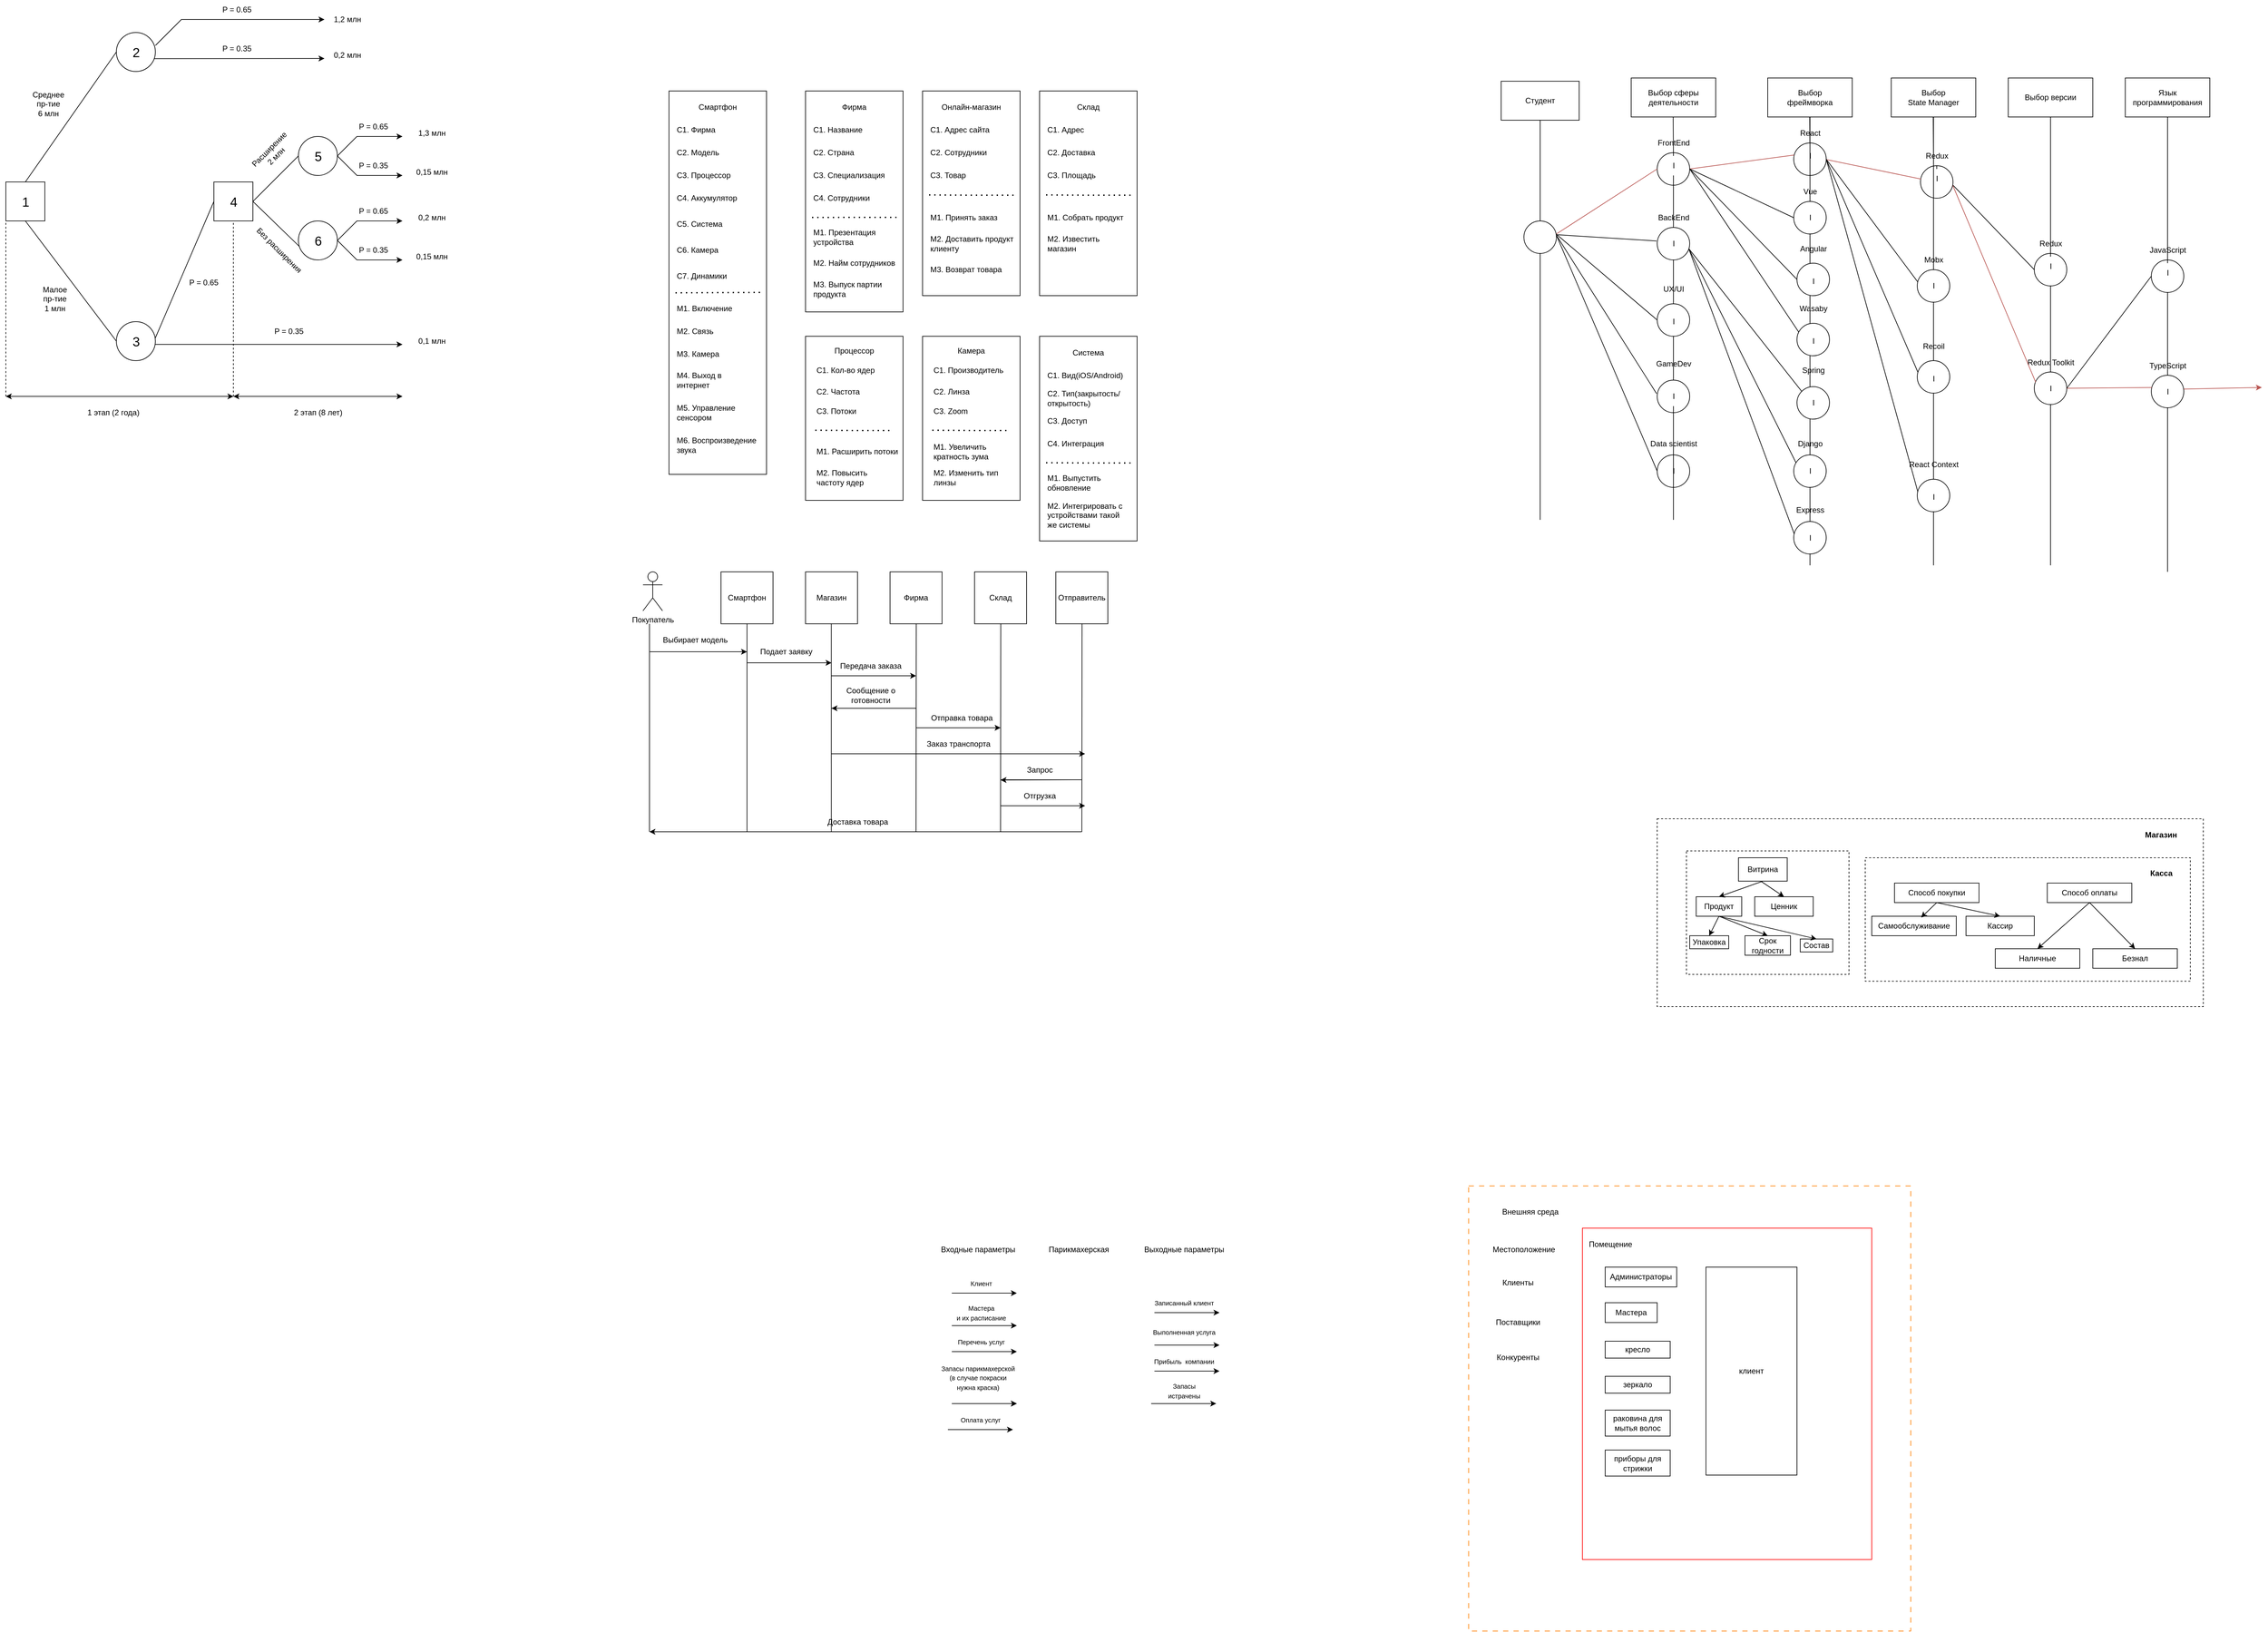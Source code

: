 <mxfile version="22.1.4" type="github">
  <diagram name="Страница 1" id="uUNT8eQwbnTHM8UVTARZ">
    <mxGraphModel dx="1103" dy="594" grid="1" gridSize="10" guides="1" tooltips="1" connect="1" arrows="1" fold="1" page="1" pageScale="1" pageWidth="827" pageHeight="1169" math="0" shadow="0">
      <root>
        <mxCell id="0" />
        <mxCell id="1" parent="0" />
        <mxCell id="Hg1vw5_EPYKEqecedWPb-15" value="" style="ellipse;whiteSpace=wrap;html=1;" parent="1" vertex="1">
          <mxGeometry x="280" y="525" width="60" height="60" as="geometry" />
        </mxCell>
        <mxCell id="Hg1vw5_EPYKEqecedWPb-1" value="" style="rounded=0;whiteSpace=wrap;html=1;" parent="1" vertex="1">
          <mxGeometry x="110" y="310" width="60" height="60" as="geometry" />
        </mxCell>
        <mxCell id="Hg1vw5_EPYKEqecedWPb-2" value="&lt;font style=&quot;font-size: 20px;&quot;&gt;1&lt;/font&gt;" style="text;html=1;align=center;verticalAlign=middle;resizable=0;points=[];autosize=1;strokeColor=none;fillColor=none;" parent="1" vertex="1">
          <mxGeometry x="125" y="320" width="30" height="40" as="geometry" />
        </mxCell>
        <mxCell id="Hg1vw5_EPYKEqecedWPb-7" value="&lt;font style=&quot;font-size: 20px;&quot;&gt;3&lt;/font&gt;" style="text;html=1;align=center;verticalAlign=middle;resizable=0;points=[];autosize=1;strokeColor=none;fillColor=none;" parent="1" vertex="1">
          <mxGeometry x="295" y="535" width="30" height="40" as="geometry" />
        </mxCell>
        <mxCell id="Hg1vw5_EPYKEqecedWPb-10" value="" style="endArrow=none;html=1;rounded=0;entryX=0;entryY=0.5;entryDx=0;entryDy=0;" parent="1" edge="1">
          <mxGeometry width="50" height="50" relative="1" as="geometry">
            <mxPoint x="140" y="310" as="sourcePoint" />
            <mxPoint x="280" y="110" as="targetPoint" />
          </mxGeometry>
        </mxCell>
        <mxCell id="Hg1vw5_EPYKEqecedWPb-11" value="Среднее&lt;br&gt;пр-тие&lt;br&gt;6 млн" style="text;html=1;align=center;verticalAlign=middle;resizable=0;points=[];autosize=1;strokeColor=none;fillColor=none;" parent="1" vertex="1">
          <mxGeometry x="140" y="160" width="70" height="60" as="geometry" />
        </mxCell>
        <mxCell id="Hg1vw5_EPYKEqecedWPb-12" value="" style="endArrow=none;html=1;rounded=0;entryX=0;entryY=0.5;entryDx=0;entryDy=0;exitX=0.5;exitY=1;exitDx=0;exitDy=0;" parent="1" source="Hg1vw5_EPYKEqecedWPb-1" edge="1">
          <mxGeometry width="50" height="50" relative="1" as="geometry">
            <mxPoint x="170" y="450" as="sourcePoint" />
            <mxPoint x="280" y="555" as="targetPoint" />
          </mxGeometry>
        </mxCell>
        <mxCell id="Hg1vw5_EPYKEqecedWPb-13" value="Малое&lt;br&gt;пр-тие&lt;br&gt;1 млн" style="text;html=1;align=center;verticalAlign=middle;resizable=0;points=[];autosize=1;strokeColor=none;fillColor=none;" parent="1" vertex="1">
          <mxGeometry x="155" y="460" width="60" height="60" as="geometry" />
        </mxCell>
        <mxCell id="Hg1vw5_EPYKEqecedWPb-14" value="" style="ellipse;whiteSpace=wrap;html=1;" parent="1" vertex="1">
          <mxGeometry x="280" y="80" width="60" height="60" as="geometry" />
        </mxCell>
        <mxCell id="Hg1vw5_EPYKEqecedWPb-5" value="&lt;font style=&quot;font-size: 20px;&quot;&gt;2&lt;br&gt;&lt;/font&gt;" style="text;html=1;align=center;verticalAlign=middle;resizable=0;points=[];autosize=1;strokeColor=none;fillColor=none;" parent="1" vertex="1">
          <mxGeometry x="295" y="90" width="30" height="40" as="geometry" />
        </mxCell>
        <mxCell id="Hg1vw5_EPYKEqecedWPb-19" value="1,2 млн" style="text;html=1;align=center;verticalAlign=middle;resizable=0;points=[];autosize=1;strokeColor=none;fillColor=none;" parent="1" vertex="1">
          <mxGeometry x="600" y="45" width="70" height="30" as="geometry" />
        </mxCell>
        <mxCell id="Hg1vw5_EPYKEqecedWPb-20" value="" style="endArrow=classic;html=1;rounded=0;exitX=0.972;exitY=0.671;exitDx=0;exitDy=0;exitPerimeter=0;" parent="1" source="Hg1vw5_EPYKEqecedWPb-14" edge="1">
          <mxGeometry width="50" height="50" relative="1" as="geometry">
            <mxPoint x="340" y="120" as="sourcePoint" />
            <mxPoint x="600" y="120" as="targetPoint" />
          </mxGeometry>
        </mxCell>
        <mxCell id="Hg1vw5_EPYKEqecedWPb-21" value="0,2 млн" style="text;html=1;align=center;verticalAlign=middle;resizable=0;points=[];autosize=1;strokeColor=none;fillColor=none;" parent="1" vertex="1">
          <mxGeometry x="600" y="100" width="70" height="30" as="geometry" />
        </mxCell>
        <mxCell id="Hg1vw5_EPYKEqecedWPb-22" value="P = 0.65" style="text;html=1;align=center;verticalAlign=middle;resizable=0;points=[];autosize=1;strokeColor=none;fillColor=none;" parent="1" vertex="1">
          <mxGeometry x="430" y="30" width="70" height="30" as="geometry" />
        </mxCell>
        <mxCell id="Hg1vw5_EPYKEqecedWPb-23" value="P = 0.35" style="text;html=1;align=center;verticalAlign=middle;resizable=0;points=[];autosize=1;strokeColor=none;fillColor=none;" parent="1" vertex="1">
          <mxGeometry x="430" y="90" width="70" height="30" as="geometry" />
        </mxCell>
        <mxCell id="H5hdxGs5z8ajpBTjnKJJ-1" value="" style="endArrow=none;html=1;rounded=0;entryX=0;entryY=0.5;entryDx=0;entryDy=0;" parent="1" target="H5hdxGs5z8ajpBTjnKJJ-3" edge="1">
          <mxGeometry width="50" height="50" relative="1" as="geometry">
            <mxPoint x="340" y="550" as="sourcePoint" />
            <mxPoint x="430" y="320" as="targetPoint" />
          </mxGeometry>
        </mxCell>
        <mxCell id="H5hdxGs5z8ajpBTjnKJJ-3" value="" style="rounded=0;whiteSpace=wrap;html=1;" parent="1" vertex="1">
          <mxGeometry x="430" y="310" width="60" height="60" as="geometry" />
        </mxCell>
        <mxCell id="H5hdxGs5z8ajpBTjnKJJ-4" value="&lt;font style=&quot;font-size: 20px;&quot;&gt;4&lt;/font&gt;" style="text;html=1;align=center;verticalAlign=middle;resizable=0;points=[];autosize=1;strokeColor=none;fillColor=none;" parent="1" vertex="1">
          <mxGeometry x="445" y="320" width="30" height="40" as="geometry" />
        </mxCell>
        <mxCell id="H5hdxGs5z8ajpBTjnKJJ-5" value="" style="endArrow=none;html=1;rounded=0;" parent="1" edge="1">
          <mxGeometry width="50" height="50" relative="1" as="geometry">
            <mxPoint x="490" y="340" as="sourcePoint" />
            <mxPoint x="560" y="270" as="targetPoint" />
          </mxGeometry>
        </mxCell>
        <mxCell id="H5hdxGs5z8ajpBTjnKJJ-6" value="" style="endArrow=none;html=1;rounded=0;exitX=1;exitY=0.5;exitDx=0;exitDy=0;entryX=0.025;entryY=0.655;entryDx=0;entryDy=0;entryPerimeter=0;" parent="1" source="H5hdxGs5z8ajpBTjnKJJ-3" target="H5hdxGs5z8ajpBTjnKJJ-7" edge="1">
          <mxGeometry width="50" height="50" relative="1" as="geometry">
            <mxPoint x="500" y="350" as="sourcePoint" />
            <mxPoint x="560" y="410" as="targetPoint" />
          </mxGeometry>
        </mxCell>
        <mxCell id="H5hdxGs5z8ajpBTjnKJJ-7" value="" style="ellipse;whiteSpace=wrap;html=1;" parent="1" vertex="1">
          <mxGeometry x="560" y="370" width="60" height="60" as="geometry" />
        </mxCell>
        <mxCell id="H5hdxGs5z8ajpBTjnKJJ-8" value="" style="ellipse;whiteSpace=wrap;html=1;" parent="1" vertex="1">
          <mxGeometry x="560" y="240" width="60" height="60" as="geometry" />
        </mxCell>
        <mxCell id="H5hdxGs5z8ajpBTjnKJJ-9" value="&lt;font style=&quot;font-size: 20px;&quot;&gt;5&lt;br&gt;&lt;/font&gt;" style="text;html=1;align=center;verticalAlign=middle;resizable=0;points=[];autosize=1;strokeColor=none;fillColor=none;" parent="1" vertex="1">
          <mxGeometry x="575" y="250" width="30" height="40" as="geometry" />
        </mxCell>
        <mxCell id="H5hdxGs5z8ajpBTjnKJJ-10" value="&lt;font style=&quot;font-size: 20px;&quot;&gt;6&lt;br&gt;&lt;/font&gt;" style="text;html=1;align=center;verticalAlign=middle;resizable=0;points=[];autosize=1;strokeColor=none;fillColor=none;" parent="1" vertex="1">
          <mxGeometry x="575" y="380" width="30" height="40" as="geometry" />
        </mxCell>
        <mxCell id="PIUVCMxTnCxXkXqV_YHw-1" value="Расширение&lt;br&gt;2 млн" style="text;html=1;align=center;verticalAlign=middle;resizable=0;points=[];autosize=1;strokeColor=none;fillColor=none;rotation=-45;" parent="1" vertex="1">
          <mxGeometry x="475" y="245" width="90" height="40" as="geometry" />
        </mxCell>
        <mxCell id="PIUVCMxTnCxXkXqV_YHw-2" value="Без расширения" style="text;html=1;align=center;verticalAlign=middle;resizable=0;points=[];autosize=1;strokeColor=none;fillColor=none;rotation=45;" parent="1" vertex="1">
          <mxGeometry x="470" y="400" width="120" height="30" as="geometry" />
        </mxCell>
        <mxCell id="PIUVCMxTnCxXkXqV_YHw-4" value="" style="endArrow=classic;html=1;rounded=0;" parent="1" edge="1">
          <mxGeometry width="50" height="50" relative="1" as="geometry">
            <mxPoint x="620" y="270" as="sourcePoint" />
            <mxPoint x="720" y="240" as="targetPoint" />
            <Array as="points">
              <mxPoint x="650" y="240" />
            </Array>
          </mxGeometry>
        </mxCell>
        <mxCell id="PIUVCMxTnCxXkXqV_YHw-5" value="" style="endArrow=classic;html=1;rounded=0;" parent="1" target="Hg1vw5_EPYKEqecedWPb-19" edge="1">
          <mxGeometry width="50" height="50" relative="1" as="geometry">
            <mxPoint x="340" y="100" as="sourcePoint" />
            <mxPoint x="390" y="50" as="targetPoint" />
            <Array as="points">
              <mxPoint x="380" y="60" />
            </Array>
          </mxGeometry>
        </mxCell>
        <mxCell id="PIUVCMxTnCxXkXqV_YHw-6" value="" style="endArrow=classic;html=1;rounded=0;exitX=1;exitY=0.5;exitDx=0;exitDy=0;" parent="1" source="H5hdxGs5z8ajpBTjnKJJ-8" edge="1">
          <mxGeometry width="50" height="50" relative="1" as="geometry">
            <mxPoint x="630" y="280" as="sourcePoint" />
            <mxPoint x="720" y="300" as="targetPoint" />
            <Array as="points">
              <mxPoint x="650" y="300" />
            </Array>
          </mxGeometry>
        </mxCell>
        <mxCell id="PIUVCMxTnCxXkXqV_YHw-7" value="P = 0.65" style="text;html=1;align=center;verticalAlign=middle;resizable=0;points=[];autosize=1;strokeColor=none;fillColor=none;" parent="1" vertex="1">
          <mxGeometry x="640" y="210" width="70" height="30" as="geometry" />
        </mxCell>
        <mxCell id="PIUVCMxTnCxXkXqV_YHw-8" value="P = 0.35" style="text;html=1;align=center;verticalAlign=middle;resizable=0;points=[];autosize=1;strokeColor=none;fillColor=none;" parent="1" vertex="1">
          <mxGeometry x="640" y="270" width="70" height="30" as="geometry" />
        </mxCell>
        <mxCell id="PIUVCMxTnCxXkXqV_YHw-9" value="1,3 млн" style="text;html=1;align=center;verticalAlign=middle;resizable=0;points=[];autosize=1;strokeColor=none;fillColor=none;" parent="1" vertex="1">
          <mxGeometry x="730" y="220" width="70" height="30" as="geometry" />
        </mxCell>
        <mxCell id="PIUVCMxTnCxXkXqV_YHw-10" value="0,15&amp;nbsp;млн" style="text;html=1;align=center;verticalAlign=middle;resizable=0;points=[];autosize=1;strokeColor=none;fillColor=none;" parent="1" vertex="1">
          <mxGeometry x="730" y="280" width="70" height="30" as="geometry" />
        </mxCell>
        <mxCell id="PIUVCMxTnCxXkXqV_YHw-11" value="" style="endArrow=classic;html=1;rounded=0;" parent="1" edge="1">
          <mxGeometry width="50" height="50" relative="1" as="geometry">
            <mxPoint x="340" y="560" as="sourcePoint" />
            <mxPoint x="720" y="560" as="targetPoint" />
          </mxGeometry>
        </mxCell>
        <mxCell id="PIUVCMxTnCxXkXqV_YHw-12" value="0,1 млн" style="text;html=1;align=center;verticalAlign=middle;resizable=0;points=[];autosize=1;strokeColor=none;fillColor=none;" parent="1" vertex="1">
          <mxGeometry x="730" y="540" width="70" height="30" as="geometry" />
        </mxCell>
        <mxCell id="PIUVCMxTnCxXkXqV_YHw-13" value="" style="endArrow=classic;html=1;rounded=0;" parent="1" edge="1">
          <mxGeometry width="50" height="50" relative="1" as="geometry">
            <mxPoint x="620" y="400" as="sourcePoint" />
            <mxPoint x="720" y="370" as="targetPoint" />
            <Array as="points">
              <mxPoint x="650" y="370" />
            </Array>
          </mxGeometry>
        </mxCell>
        <mxCell id="PIUVCMxTnCxXkXqV_YHw-14" value="" style="endArrow=classic;html=1;rounded=0;exitX=1;exitY=0.5;exitDx=0;exitDy=0;" parent="1" edge="1">
          <mxGeometry width="50" height="50" relative="1" as="geometry">
            <mxPoint x="620" y="400" as="sourcePoint" />
            <mxPoint x="720" y="430" as="targetPoint" />
            <Array as="points">
              <mxPoint x="650" y="430" />
            </Array>
          </mxGeometry>
        </mxCell>
        <mxCell id="PIUVCMxTnCxXkXqV_YHw-15" value="P = 0.65" style="text;html=1;align=center;verticalAlign=middle;resizable=0;points=[];autosize=1;strokeColor=none;fillColor=none;" parent="1" vertex="1">
          <mxGeometry x="640" y="340" width="70" height="30" as="geometry" />
        </mxCell>
        <mxCell id="PIUVCMxTnCxXkXqV_YHw-16" value="P = 0.35" style="text;html=1;align=center;verticalAlign=middle;resizable=0;points=[];autosize=1;strokeColor=none;fillColor=none;" parent="1" vertex="1">
          <mxGeometry x="640" y="400" width="70" height="30" as="geometry" />
        </mxCell>
        <mxCell id="PIUVCMxTnCxXkXqV_YHw-17" value="0,2 млн" style="text;html=1;align=center;verticalAlign=middle;resizable=0;points=[];autosize=1;strokeColor=none;fillColor=none;" parent="1" vertex="1">
          <mxGeometry x="730" y="350" width="70" height="30" as="geometry" />
        </mxCell>
        <mxCell id="PIUVCMxTnCxXkXqV_YHw-18" value="0,15&amp;nbsp;млн" style="text;html=1;align=center;verticalAlign=middle;resizable=0;points=[];autosize=1;strokeColor=none;fillColor=none;" parent="1" vertex="1">
          <mxGeometry x="730" y="410" width="70" height="30" as="geometry" />
        </mxCell>
        <mxCell id="PIUVCMxTnCxXkXqV_YHw-19" value="P = 0.35" style="text;html=1;align=center;verticalAlign=middle;resizable=0;points=[];autosize=1;strokeColor=none;fillColor=none;" parent="1" vertex="1">
          <mxGeometry x="510" y="525" width="70" height="30" as="geometry" />
        </mxCell>
        <mxCell id="PIUVCMxTnCxXkXqV_YHw-20" value="" style="endArrow=classic;startArrow=classic;html=1;rounded=0;" parent="1" edge="1">
          <mxGeometry width="50" height="50" relative="1" as="geometry">
            <mxPoint x="110" y="640" as="sourcePoint" />
            <mxPoint x="460" y="640" as="targetPoint" />
          </mxGeometry>
        </mxCell>
        <mxCell id="PIUVCMxTnCxXkXqV_YHw-21" value="1 этап (2 года)" style="text;html=1;align=center;verticalAlign=middle;resizable=0;points=[];autosize=1;strokeColor=none;fillColor=none;" parent="1" vertex="1">
          <mxGeometry x="220" y="650" width="110" height="30" as="geometry" />
        </mxCell>
        <mxCell id="PIUVCMxTnCxXkXqV_YHw-22" value="" style="endArrow=classic;startArrow=classic;html=1;rounded=0;" parent="1" edge="1">
          <mxGeometry width="50" height="50" relative="1" as="geometry">
            <mxPoint x="460" y="640" as="sourcePoint" />
            <mxPoint x="720" y="640" as="targetPoint" />
          </mxGeometry>
        </mxCell>
        <mxCell id="PIUVCMxTnCxXkXqV_YHw-23" value="2 этап (8 лет)" style="text;html=1;align=center;verticalAlign=middle;resizable=0;points=[];autosize=1;strokeColor=none;fillColor=none;" parent="1" vertex="1">
          <mxGeometry x="540" y="650" width="100" height="30" as="geometry" />
        </mxCell>
        <mxCell id="PIUVCMxTnCxXkXqV_YHw-25" value="" style="endArrow=none;dashed=1;html=1;rounded=0;entryX=0;entryY=1;entryDx=0;entryDy=0;" parent="1" target="Hg1vw5_EPYKEqecedWPb-1" edge="1">
          <mxGeometry width="50" height="50" relative="1" as="geometry">
            <mxPoint x="110" y="640" as="sourcePoint" />
            <mxPoint x="165" y="590" as="targetPoint" />
          </mxGeometry>
        </mxCell>
        <mxCell id="PIUVCMxTnCxXkXqV_YHw-26" value="" style="endArrow=none;dashed=1;html=1;rounded=0;entryX=0.5;entryY=1;entryDx=0;entryDy=0;" parent="1" target="H5hdxGs5z8ajpBTjnKJJ-3" edge="1">
          <mxGeometry width="50" height="50" relative="1" as="geometry">
            <mxPoint x="460" y="640" as="sourcePoint" />
            <mxPoint x="464" y="370" as="targetPoint" />
          </mxGeometry>
        </mxCell>
        <mxCell id="PIUVCMxTnCxXkXqV_YHw-27" value="P = 0.65" style="text;html=1;align=center;verticalAlign=middle;resizable=0;points=[];autosize=1;strokeColor=none;fillColor=none;" parent="1" vertex="1">
          <mxGeometry x="379" y="450" width="70" height="30" as="geometry" />
        </mxCell>
        <mxCell id="9rh8Z_nLGWPY7v5qTch2-2" value="" style="rounded=0;whiteSpace=wrap;html=1;" parent="1" vertex="1">
          <mxGeometry x="1130" y="170" width="150" height="590" as="geometry" />
        </mxCell>
        <mxCell id="9rh8Z_nLGWPY7v5qTch2-3" value="Смартфон" style="text;html=1;strokeColor=none;fillColor=none;align=center;verticalAlign=middle;whiteSpace=wrap;rounded=0;" parent="1" vertex="1">
          <mxGeometry x="1175" y="180" width="60" height="30" as="geometry" />
        </mxCell>
        <mxCell id="9rh8Z_nLGWPY7v5qTch2-4" value="C1. Фирма" style="text;html=1;strokeColor=none;fillColor=none;align=left;verticalAlign=middle;whiteSpace=wrap;rounded=0;" parent="1" vertex="1">
          <mxGeometry x="1140" y="215" width="110" height="30" as="geometry" />
        </mxCell>
        <mxCell id="9rh8Z_nLGWPY7v5qTch2-5" value="C2. Модель" style="text;html=1;strokeColor=none;fillColor=none;align=left;verticalAlign=middle;whiteSpace=wrap;rounded=0;" parent="1" vertex="1">
          <mxGeometry x="1140" y="250" width="90" height="30" as="geometry" />
        </mxCell>
        <mxCell id="9rh8Z_nLGWPY7v5qTch2-6" value="C3. Процессор" style="text;html=1;strokeColor=none;fillColor=none;align=left;verticalAlign=middle;whiteSpace=wrap;rounded=0;" parent="1" vertex="1">
          <mxGeometry x="1140" y="285" width="115" height="30" as="geometry" />
        </mxCell>
        <mxCell id="9rh8Z_nLGWPY7v5qTch2-7" value="C5. Система" style="text;html=1;strokeColor=none;fillColor=none;align=left;verticalAlign=middle;whiteSpace=wrap;rounded=0;" parent="1" vertex="1">
          <mxGeometry x="1140" y="360" width="115" height="30" as="geometry" />
        </mxCell>
        <mxCell id="9rh8Z_nLGWPY7v5qTch2-8" value="C4. Аккумулятор" style="text;html=1;strokeColor=none;fillColor=none;align=left;verticalAlign=middle;whiteSpace=wrap;rounded=0;" parent="1" vertex="1">
          <mxGeometry x="1140" y="320" width="115" height="30" as="geometry" />
        </mxCell>
        <mxCell id="9rh8Z_nLGWPY7v5qTch2-9" value="C6. Камера" style="text;html=1;strokeColor=none;fillColor=none;align=left;verticalAlign=middle;whiteSpace=wrap;rounded=0;" parent="1" vertex="1">
          <mxGeometry x="1140" y="400" width="115" height="30" as="geometry" />
        </mxCell>
        <mxCell id="9rh8Z_nLGWPY7v5qTch2-10" value="C7. Динамики" style="text;html=1;strokeColor=none;fillColor=none;align=left;verticalAlign=middle;whiteSpace=wrap;rounded=0;" parent="1" vertex="1">
          <mxGeometry x="1140" y="440" width="115" height="30" as="geometry" />
        </mxCell>
        <mxCell id="9rh8Z_nLGWPY7v5qTch2-12" value="" style="rounded=0;whiteSpace=wrap;html=1;" parent="1" vertex="1">
          <mxGeometry x="1340" y="170" width="150" height="340" as="geometry" />
        </mxCell>
        <mxCell id="9rh8Z_nLGWPY7v5qTch2-13" value="Фирма" style="text;html=1;strokeColor=none;fillColor=none;align=center;verticalAlign=middle;whiteSpace=wrap;rounded=0;" parent="1" vertex="1">
          <mxGeometry x="1385" y="180" width="60" height="30" as="geometry" />
        </mxCell>
        <mxCell id="9rh8Z_nLGWPY7v5qTch2-14" value="C1. Название" style="text;html=1;strokeColor=none;fillColor=none;align=left;verticalAlign=middle;whiteSpace=wrap;rounded=0;" parent="1" vertex="1">
          <mxGeometry x="1350" y="215" width="90" height="30" as="geometry" />
        </mxCell>
        <mxCell id="9rh8Z_nLGWPY7v5qTch2-15" value="C2. Страна" style="text;html=1;strokeColor=none;fillColor=none;align=left;verticalAlign=middle;whiteSpace=wrap;rounded=0;" parent="1" vertex="1">
          <mxGeometry x="1350" y="250" width="90" height="30" as="geometry" />
        </mxCell>
        <mxCell id="9rh8Z_nLGWPY7v5qTch2-16" value="C3. Специализация" style="text;html=1;strokeColor=none;fillColor=none;align=left;verticalAlign=middle;whiteSpace=wrap;rounded=0;" parent="1" vertex="1">
          <mxGeometry x="1350" y="285" width="115" height="30" as="geometry" />
        </mxCell>
        <mxCell id="9rh8Z_nLGWPY7v5qTch2-18" value="C4. Сотрудники" style="text;html=1;strokeColor=none;fillColor=none;align=left;verticalAlign=middle;whiteSpace=wrap;rounded=0;" parent="1" vertex="1">
          <mxGeometry x="1350" y="320" width="130" height="30" as="geometry" />
        </mxCell>
        <mxCell id="9rh8Z_nLGWPY7v5qTch2-21" value="M1. Презентация устройства" style="text;html=1;strokeColor=none;fillColor=none;align=left;verticalAlign=middle;whiteSpace=wrap;rounded=0;" parent="1" vertex="1">
          <mxGeometry x="1350" y="380" width="130" height="30" as="geometry" />
        </mxCell>
        <mxCell id="9rh8Z_nLGWPY7v5qTch2-22" value="M2. Найм сотрудников" style="text;html=1;strokeColor=none;fillColor=none;align=left;verticalAlign=middle;whiteSpace=wrap;rounded=0;" parent="1" vertex="1">
          <mxGeometry x="1350" y="420" width="130" height="30" as="geometry" />
        </mxCell>
        <mxCell id="9rh8Z_nLGWPY7v5qTch2-23" value="M3. Выпуск партии продукта&amp;nbsp;" style="text;html=1;strokeColor=none;fillColor=none;align=left;verticalAlign=middle;whiteSpace=wrap;rounded=0;" parent="1" vertex="1">
          <mxGeometry x="1350" y="460" width="130" height="30" as="geometry" />
        </mxCell>
        <mxCell id="9rh8Z_nLGWPY7v5qTch2-24" value="" style="endArrow=none;dashed=1;html=1;dashPattern=1 3;strokeWidth=2;rounded=0;entryX=0.933;entryY=0.572;entryDx=0;entryDy=0;entryPerimeter=0;" parent="1" target="9rh8Z_nLGWPY7v5qTch2-12" edge="1">
          <mxGeometry width="50" height="50" relative="1" as="geometry">
            <mxPoint x="1350" y="364.6" as="sourcePoint" />
            <mxPoint x="1410" y="364.6" as="targetPoint" />
          </mxGeometry>
        </mxCell>
        <mxCell id="9rh8Z_nLGWPY7v5qTch2-25" value="M1. Включение" style="text;html=1;strokeColor=none;fillColor=none;align=left;verticalAlign=middle;whiteSpace=wrap;rounded=0;" parent="1" vertex="1">
          <mxGeometry x="1140" y="490" width="115" height="30" as="geometry" />
        </mxCell>
        <mxCell id="9rh8Z_nLGWPY7v5qTch2-26" value="M2. Связь" style="text;html=1;strokeColor=none;fillColor=none;align=left;verticalAlign=middle;whiteSpace=wrap;rounded=0;" parent="1" vertex="1">
          <mxGeometry x="1140" y="525" width="115" height="30" as="geometry" />
        </mxCell>
        <mxCell id="9rh8Z_nLGWPY7v5qTch2-27" value="M3. Камера" style="text;html=1;strokeColor=none;fillColor=none;align=left;verticalAlign=middle;whiteSpace=wrap;rounded=0;" parent="1" vertex="1">
          <mxGeometry x="1140" y="560" width="115" height="30" as="geometry" />
        </mxCell>
        <mxCell id="9rh8Z_nLGWPY7v5qTch2-28" value="M4. Выход в интернет" style="text;html=1;strokeColor=none;fillColor=none;align=left;verticalAlign=middle;whiteSpace=wrap;rounded=0;" parent="1" vertex="1">
          <mxGeometry x="1140" y="600" width="115" height="30" as="geometry" />
        </mxCell>
        <mxCell id="9rh8Z_nLGWPY7v5qTch2-29" value="M5. Управление сенсором" style="text;html=1;strokeColor=none;fillColor=none;align=left;verticalAlign=middle;whiteSpace=wrap;rounded=0;" parent="1" vertex="1">
          <mxGeometry x="1140" y="650" width="115" height="30" as="geometry" />
        </mxCell>
        <mxCell id="9rh8Z_nLGWPY7v5qTch2-32" value="" style="endArrow=none;dashed=1;html=1;dashPattern=1 3;strokeWidth=2;rounded=0;entryX=0.933;entryY=0.572;entryDx=0;entryDy=0;entryPerimeter=0;" parent="1" edge="1">
          <mxGeometry width="50" height="50" relative="1" as="geometry">
            <mxPoint x="1140" y="480.6" as="sourcePoint" />
            <mxPoint x="1270" y="480" as="targetPoint" />
          </mxGeometry>
        </mxCell>
        <mxCell id="9rh8Z_nLGWPY7v5qTch2-33" value="" style="rounded=0;whiteSpace=wrap;html=1;" parent="1" vertex="1">
          <mxGeometry x="1700" y="547.5" width="150" height="315" as="geometry" />
        </mxCell>
        <mxCell id="9rh8Z_nLGWPY7v5qTch2-34" value="Система" style="text;html=1;strokeColor=none;fillColor=none;align=center;verticalAlign=middle;whiteSpace=wrap;rounded=0;" parent="1" vertex="1">
          <mxGeometry x="1745" y="557.5" width="60" height="30" as="geometry" />
        </mxCell>
        <mxCell id="9rh8Z_nLGWPY7v5qTch2-35" value="C1. Вид(iOS/Android)" style="text;html=1;strokeColor=none;fillColor=none;align=left;verticalAlign=middle;whiteSpace=wrap;rounded=0;" parent="1" vertex="1">
          <mxGeometry x="1710" y="592.5" width="120" height="30" as="geometry" />
        </mxCell>
        <mxCell id="9rh8Z_nLGWPY7v5qTch2-36" value="C2. Тип(закрытость/открытость)" style="text;html=1;strokeColor=none;fillColor=none;align=left;verticalAlign=middle;whiteSpace=wrap;rounded=0;" parent="1" vertex="1">
          <mxGeometry x="1710" y="627.5" width="130" height="30" as="geometry" />
        </mxCell>
        <mxCell id="9rh8Z_nLGWPY7v5qTch2-37" value="C3. Доступ" style="text;html=1;strokeColor=none;fillColor=none;align=left;verticalAlign=middle;whiteSpace=wrap;rounded=0;" parent="1" vertex="1">
          <mxGeometry x="1710" y="662.5" width="115" height="30" as="geometry" />
        </mxCell>
        <mxCell id="9rh8Z_nLGWPY7v5qTch2-38" value="C4. Интеграция" style="text;html=1;strokeColor=none;fillColor=none;align=left;verticalAlign=middle;whiteSpace=wrap;rounded=0;" parent="1" vertex="1">
          <mxGeometry x="1710" y="697.5" width="130" height="30" as="geometry" />
        </mxCell>
        <mxCell id="9rh8Z_nLGWPY7v5qTch2-39" value="M1. Выпустить обновление" style="text;html=1;strokeColor=none;fillColor=none;align=left;verticalAlign=middle;whiteSpace=wrap;rounded=0;" parent="1" vertex="1">
          <mxGeometry x="1710" y="757.5" width="130" height="30" as="geometry" />
        </mxCell>
        <mxCell id="9rh8Z_nLGWPY7v5qTch2-40" value="M2. Интегрировать с устройствами такой же системы" style="text;html=1;strokeColor=none;fillColor=none;align=left;verticalAlign=middle;whiteSpace=wrap;rounded=0;" parent="1" vertex="1">
          <mxGeometry x="1710" y="807.5" width="130" height="30" as="geometry" />
        </mxCell>
        <mxCell id="9rh8Z_nLGWPY7v5qTch2-42" value="" style="endArrow=none;dashed=1;html=1;dashPattern=1 3;strokeWidth=2;rounded=0;entryX=0.933;entryY=0.619;entryDx=0;entryDy=0;entryPerimeter=0;" parent="1" target="9rh8Z_nLGWPY7v5qTch2-33" edge="1">
          <mxGeometry width="50" height="50" relative="1" as="geometry">
            <mxPoint x="1710" y="742.1" as="sourcePoint" />
            <mxPoint x="1770" y="742.1" as="targetPoint" />
            <Array as="points">
              <mxPoint x="1775" y="742.5" />
            </Array>
          </mxGeometry>
        </mxCell>
        <mxCell id="9rh8Z_nLGWPY7v5qTch2-43" value="M6. Воспроизведение звука" style="text;html=1;strokeColor=none;fillColor=none;align=left;verticalAlign=middle;whiteSpace=wrap;rounded=0;" parent="1" vertex="1">
          <mxGeometry x="1140" y="700" width="130" height="30" as="geometry" />
        </mxCell>
        <mxCell id="9rh8Z_nLGWPY7v5qTch2-44" value="" style="rounded=0;whiteSpace=wrap;html=1;" parent="1" vertex="1">
          <mxGeometry x="1520" y="547.5" width="150" height="252.5" as="geometry" />
        </mxCell>
        <mxCell id="9rh8Z_nLGWPY7v5qTch2-45" value="Камера" style="text;html=1;strokeColor=none;fillColor=none;align=center;verticalAlign=middle;whiteSpace=wrap;rounded=0;" parent="1" vertex="1">
          <mxGeometry x="1565" y="555" width="60" height="30" as="geometry" />
        </mxCell>
        <mxCell id="9rh8Z_nLGWPY7v5qTch2-46" value="C1. Производитель" style="text;html=1;strokeColor=none;fillColor=none;align=left;verticalAlign=middle;whiteSpace=wrap;rounded=0;" parent="1" vertex="1">
          <mxGeometry x="1535" y="585" width="120" height="30" as="geometry" />
        </mxCell>
        <mxCell id="9rh8Z_nLGWPY7v5qTch2-47" value="C2. Линза" style="text;html=1;strokeColor=none;fillColor=none;align=left;verticalAlign=middle;whiteSpace=wrap;rounded=0;" parent="1" vertex="1">
          <mxGeometry x="1535" y="617.5" width="130" height="30" as="geometry" />
        </mxCell>
        <mxCell id="9rh8Z_nLGWPY7v5qTch2-48" value="C3. Zoom" style="text;html=1;strokeColor=none;fillColor=none;align=left;verticalAlign=middle;whiteSpace=wrap;rounded=0;" parent="1" vertex="1">
          <mxGeometry x="1535" y="647.5" width="115" height="30" as="geometry" />
        </mxCell>
        <mxCell id="9rh8Z_nLGWPY7v5qTch2-50" value="M1. Увеличить кратность зума" style="text;html=1;strokeColor=none;fillColor=none;align=left;verticalAlign=middle;whiteSpace=wrap;rounded=0;" parent="1" vertex="1">
          <mxGeometry x="1535" y="710" width="130" height="30" as="geometry" />
        </mxCell>
        <mxCell id="9rh8Z_nLGWPY7v5qTch2-51" value="M2. Изменить тип линзы" style="text;html=1;strokeColor=none;fillColor=none;align=left;verticalAlign=middle;whiteSpace=wrap;rounded=0;" parent="1" vertex="1">
          <mxGeometry x="1535" y="750" width="130" height="30" as="geometry" />
        </mxCell>
        <mxCell id="9rh8Z_nLGWPY7v5qTch2-52" value="" style="endArrow=none;dashed=1;html=1;dashPattern=1 3;strokeWidth=2;rounded=0;" parent="1" edge="1">
          <mxGeometry width="50" height="50" relative="1" as="geometry">
            <mxPoint x="1535" y="692.1" as="sourcePoint" />
            <mxPoint x="1655" y="692.5" as="targetPoint" />
            <Array as="points">
              <mxPoint x="1600" y="692.5" />
              <mxPoint x="1645" y="692.5" />
            </Array>
          </mxGeometry>
        </mxCell>
        <mxCell id="9rh8Z_nLGWPY7v5qTch2-55" value="" style="rounded=0;whiteSpace=wrap;html=1;" parent="1" vertex="1">
          <mxGeometry x="1340" y="547.5" width="150" height="252.5" as="geometry" />
        </mxCell>
        <mxCell id="9rh8Z_nLGWPY7v5qTch2-56" value="Процессор" style="text;html=1;strokeColor=none;fillColor=none;align=center;verticalAlign=middle;whiteSpace=wrap;rounded=0;" parent="1" vertex="1">
          <mxGeometry x="1385" y="555" width="60" height="30" as="geometry" />
        </mxCell>
        <mxCell id="9rh8Z_nLGWPY7v5qTch2-57" value="C1. Кол-во ядер" style="text;html=1;strokeColor=none;fillColor=none;align=left;verticalAlign=middle;whiteSpace=wrap;rounded=0;" parent="1" vertex="1">
          <mxGeometry x="1355" y="585" width="120" height="30" as="geometry" />
        </mxCell>
        <mxCell id="9rh8Z_nLGWPY7v5qTch2-58" value="C2. Частота" style="text;html=1;strokeColor=none;fillColor=none;align=left;verticalAlign=middle;whiteSpace=wrap;rounded=0;" parent="1" vertex="1">
          <mxGeometry x="1355" y="617.5" width="130" height="30" as="geometry" />
        </mxCell>
        <mxCell id="9rh8Z_nLGWPY7v5qTch2-59" value="C3. Потоки" style="text;html=1;strokeColor=none;fillColor=none;align=left;verticalAlign=middle;whiteSpace=wrap;rounded=0;" parent="1" vertex="1">
          <mxGeometry x="1355" y="647.5" width="115" height="30" as="geometry" />
        </mxCell>
        <mxCell id="9rh8Z_nLGWPY7v5qTch2-60" value="M1. Расширить потоки" style="text;html=1;strokeColor=none;fillColor=none;align=left;verticalAlign=middle;whiteSpace=wrap;rounded=0;" parent="1" vertex="1">
          <mxGeometry x="1355" y="710" width="130" height="30" as="geometry" />
        </mxCell>
        <mxCell id="9rh8Z_nLGWPY7v5qTch2-61" value="M2. Повысить частоту ядер" style="text;html=1;strokeColor=none;fillColor=none;align=left;verticalAlign=middle;whiteSpace=wrap;rounded=0;" parent="1" vertex="1">
          <mxGeometry x="1355" y="750" width="125" height="30" as="geometry" />
        </mxCell>
        <mxCell id="9rh8Z_nLGWPY7v5qTch2-62" value="" style="endArrow=none;dashed=1;html=1;dashPattern=1 3;strokeWidth=2;rounded=0;" parent="1" edge="1">
          <mxGeometry width="50" height="50" relative="1" as="geometry">
            <mxPoint x="1355" y="692.1" as="sourcePoint" />
            <mxPoint x="1475" y="692.5" as="targetPoint" />
            <Array as="points">
              <mxPoint x="1420" y="692.5" />
              <mxPoint x="1465" y="692.5" />
            </Array>
          </mxGeometry>
        </mxCell>
        <mxCell id="9rh8Z_nLGWPY7v5qTch2-64" value="Склад" style="whiteSpace=wrap;html=1;aspect=fixed;" parent="1" vertex="1">
          <mxGeometry x="1600" y="910" width="80" height="80" as="geometry" />
        </mxCell>
        <mxCell id="9rh8Z_nLGWPY7v5qTch2-65" value="Покупатель" style="shape=umlActor;verticalLabelPosition=bottom;verticalAlign=top;html=1;outlineConnect=0;" parent="1" vertex="1">
          <mxGeometry x="1090" y="910" width="30" height="60" as="geometry" />
        </mxCell>
        <mxCell id="9rh8Z_nLGWPY7v5qTch2-76" value="Магазин" style="whiteSpace=wrap;html=1;aspect=fixed;" parent="1" vertex="1">
          <mxGeometry x="1340" y="910" width="80" height="80" as="geometry" />
        </mxCell>
        <mxCell id="9rh8Z_nLGWPY7v5qTch2-86" value="" style="rounded=0;whiteSpace=wrap;html=1;" parent="1" vertex="1">
          <mxGeometry x="1700" y="170" width="150" height="315" as="geometry" />
        </mxCell>
        <mxCell id="9rh8Z_nLGWPY7v5qTch2-87" value="Склад" style="text;html=1;strokeColor=none;fillColor=none;align=center;verticalAlign=middle;whiteSpace=wrap;rounded=0;" parent="1" vertex="1">
          <mxGeometry x="1745" y="180" width="60" height="30" as="geometry" />
        </mxCell>
        <mxCell id="9rh8Z_nLGWPY7v5qTch2-88" value="C1. Адрес" style="text;html=1;strokeColor=none;fillColor=none;align=left;verticalAlign=middle;whiteSpace=wrap;rounded=0;" parent="1" vertex="1">
          <mxGeometry x="1710" y="215" width="120" height="30" as="geometry" />
        </mxCell>
        <mxCell id="9rh8Z_nLGWPY7v5qTch2-89" value="C2. Доставка" style="text;html=1;strokeColor=none;fillColor=none;align=left;verticalAlign=middle;whiteSpace=wrap;rounded=0;" parent="1" vertex="1">
          <mxGeometry x="1710" y="250" width="130" height="30" as="geometry" />
        </mxCell>
        <mxCell id="9rh8Z_nLGWPY7v5qTch2-90" value="C3. Площадь" style="text;html=1;strokeColor=none;fillColor=none;align=left;verticalAlign=middle;whiteSpace=wrap;rounded=0;" parent="1" vertex="1">
          <mxGeometry x="1710" y="285" width="115" height="30" as="geometry" />
        </mxCell>
        <mxCell id="9rh8Z_nLGWPY7v5qTch2-92" value="M1. Собрать продукт" style="text;html=1;strokeColor=none;fillColor=none;align=left;verticalAlign=middle;whiteSpace=wrap;rounded=0;" parent="1" vertex="1">
          <mxGeometry x="1710" y="350" width="130" height="30" as="geometry" />
        </mxCell>
        <mxCell id="9rh8Z_nLGWPY7v5qTch2-94" value="" style="endArrow=none;dashed=1;html=1;dashPattern=1 3;strokeWidth=2;rounded=0;entryX=0.933;entryY=0.619;entryDx=0;entryDy=0;entryPerimeter=0;" parent="1" edge="1">
          <mxGeometry width="50" height="50" relative="1" as="geometry">
            <mxPoint x="1710" y="330" as="sourcePoint" />
            <mxPoint x="1839.95" y="330.385" as="targetPoint" />
            <Array as="points">
              <mxPoint x="1775" y="330.4" />
            </Array>
          </mxGeometry>
        </mxCell>
        <mxCell id="9rh8Z_nLGWPY7v5qTch2-97" value="" style="rounded=0;whiteSpace=wrap;html=1;" parent="1" vertex="1">
          <mxGeometry x="1520" y="170" width="150" height="315" as="geometry" />
        </mxCell>
        <mxCell id="9rh8Z_nLGWPY7v5qTch2-98" value="Онлайн-магазин" style="text;html=1;strokeColor=none;fillColor=none;align=center;verticalAlign=middle;whiteSpace=wrap;rounded=0;" parent="1" vertex="1">
          <mxGeometry x="1530" y="180" width="130" height="30" as="geometry" />
        </mxCell>
        <mxCell id="9rh8Z_nLGWPY7v5qTch2-99" value="C1. Адрес сайта" style="text;html=1;strokeColor=none;fillColor=none;align=left;verticalAlign=middle;whiteSpace=wrap;rounded=0;" parent="1" vertex="1">
          <mxGeometry x="1530" y="215" width="120" height="30" as="geometry" />
        </mxCell>
        <mxCell id="9rh8Z_nLGWPY7v5qTch2-100" value="C2. Сотрудники" style="text;html=1;strokeColor=none;fillColor=none;align=left;verticalAlign=middle;whiteSpace=wrap;rounded=0;" parent="1" vertex="1">
          <mxGeometry x="1530" y="250" width="130" height="30" as="geometry" />
        </mxCell>
        <mxCell id="9rh8Z_nLGWPY7v5qTch2-101" value="C3. Товар" style="text;html=1;strokeColor=none;fillColor=none;align=left;verticalAlign=middle;whiteSpace=wrap;rounded=0;" parent="1" vertex="1">
          <mxGeometry x="1530" y="285" width="115" height="30" as="geometry" />
        </mxCell>
        <mxCell id="9rh8Z_nLGWPY7v5qTch2-102" value="M1. Принять заказ" style="text;html=1;strokeColor=none;fillColor=none;align=left;verticalAlign=middle;whiteSpace=wrap;rounded=0;" parent="1" vertex="1">
          <mxGeometry x="1530" y="350" width="130" height="30" as="geometry" />
        </mxCell>
        <mxCell id="9rh8Z_nLGWPY7v5qTch2-103" value="M2. Доставить продукт клиенту" style="text;html=1;strokeColor=none;fillColor=none;align=left;verticalAlign=middle;whiteSpace=wrap;rounded=0;" parent="1" vertex="1">
          <mxGeometry x="1530" y="390" width="130" height="30" as="geometry" />
        </mxCell>
        <mxCell id="9rh8Z_nLGWPY7v5qTch2-104" value="" style="endArrow=none;dashed=1;html=1;dashPattern=1 3;strokeWidth=2;rounded=0;entryX=0.933;entryY=0.619;entryDx=0;entryDy=0;entryPerimeter=0;" parent="1" edge="1">
          <mxGeometry width="50" height="50" relative="1" as="geometry">
            <mxPoint x="1530" y="330" as="sourcePoint" />
            <mxPoint x="1659.95" y="330.385" as="targetPoint" />
            <Array as="points">
              <mxPoint x="1595" y="330.4" />
            </Array>
          </mxGeometry>
        </mxCell>
        <mxCell id="9rh8Z_nLGWPY7v5qTch2-105" value="M2. Известить магазин" style="text;html=1;strokeColor=none;fillColor=none;align=left;verticalAlign=middle;whiteSpace=wrap;rounded=0;" parent="1" vertex="1">
          <mxGeometry x="1710" y="390" width="130" height="30" as="geometry" />
        </mxCell>
        <mxCell id="9rh8Z_nLGWPY7v5qTch2-106" value="M3. Возврат товара" style="text;html=1;strokeColor=none;fillColor=none;align=left;verticalAlign=middle;whiteSpace=wrap;rounded=0;" parent="1" vertex="1">
          <mxGeometry x="1530" y="430" width="130" height="30" as="geometry" />
        </mxCell>
        <mxCell id="9rh8Z_nLGWPY7v5qTch2-108" value="Фирма" style="whiteSpace=wrap;html=1;aspect=fixed;" parent="1" vertex="1">
          <mxGeometry x="1470" y="910" width="80" height="80" as="geometry" />
        </mxCell>
        <mxCell id="9rh8Z_nLGWPY7v5qTch2-110" value="Отправитель" style="whiteSpace=wrap;html=1;aspect=fixed;" parent="1" vertex="1">
          <mxGeometry x="1725" y="910" width="80" height="80" as="geometry" />
        </mxCell>
        <mxCell id="9rh8Z_nLGWPY7v5qTch2-111" value="" style="endArrow=none;html=1;rounded=0;" parent="1" edge="1">
          <mxGeometry width="50" height="50" relative="1" as="geometry">
            <mxPoint x="1250" y="1310" as="sourcePoint" />
            <mxPoint x="1250" y="990" as="targetPoint" />
          </mxGeometry>
        </mxCell>
        <mxCell id="9rh8Z_nLGWPY7v5qTch2-113" value="" style="endArrow=classic;html=1;rounded=0;" parent="1" edge="1">
          <mxGeometry width="50" height="50" relative="1" as="geometry">
            <mxPoint x="1250" y="1050" as="sourcePoint" />
            <mxPoint x="1380" y="1050" as="targetPoint" />
          </mxGeometry>
        </mxCell>
        <mxCell id="9rh8Z_nLGWPY7v5qTch2-114" value="" style="endArrow=none;html=1;rounded=0;exitX=0.164;exitY=1;exitDx=0;exitDy=0;exitPerimeter=0;" parent="1" source="9rh8Z_nLGWPY7v5qTch2-136" edge="1">
          <mxGeometry width="50" height="50" relative="1" as="geometry">
            <mxPoint x="1379" y="1230" as="sourcePoint" />
            <mxPoint x="1379.66" y="990" as="targetPoint" />
          </mxGeometry>
        </mxCell>
        <mxCell id="9rh8Z_nLGWPY7v5qTch2-115" value="" style="endArrow=none;html=1;rounded=0;" parent="1" edge="1">
          <mxGeometry width="50" height="50" relative="1" as="geometry">
            <mxPoint x="1510" y="1310" as="sourcePoint" />
            <mxPoint x="1510.32" y="990" as="targetPoint" />
          </mxGeometry>
        </mxCell>
        <mxCell id="9rh8Z_nLGWPY7v5qTch2-116" value="" style="endArrow=none;html=1;rounded=0;" parent="1" edge="1">
          <mxGeometry width="50" height="50" relative="1" as="geometry">
            <mxPoint x="1640" y="1310" as="sourcePoint" />
            <mxPoint x="1640.32" y="990" as="targetPoint" />
          </mxGeometry>
        </mxCell>
        <mxCell id="9rh8Z_nLGWPY7v5qTch2-117" value="" style="endArrow=none;html=1;rounded=0;" parent="1" edge="1">
          <mxGeometry width="50" height="50" relative="1" as="geometry">
            <mxPoint x="1765" y="1310" as="sourcePoint" />
            <mxPoint x="1765.32" y="990" as="targetPoint" />
          </mxGeometry>
        </mxCell>
        <mxCell id="9rh8Z_nLGWPY7v5qTch2-118" value="" style="endArrow=classic;html=1;rounded=0;" parent="1" edge="1">
          <mxGeometry width="50" height="50" relative="1" as="geometry">
            <mxPoint x="1380" y="1070" as="sourcePoint" />
            <mxPoint x="1510" y="1070" as="targetPoint" />
          </mxGeometry>
        </mxCell>
        <mxCell id="9rh8Z_nLGWPY7v5qTch2-119" value="" style="endArrow=classic;html=1;rounded=0;" parent="1" edge="1">
          <mxGeometry width="50" height="50" relative="1" as="geometry">
            <mxPoint x="1380" y="1120" as="sourcePoint" />
            <mxPoint x="1380" y="1120" as="targetPoint" />
            <Array as="points">
              <mxPoint x="1510" y="1120" />
            </Array>
          </mxGeometry>
        </mxCell>
        <mxCell id="9rh8Z_nLGWPY7v5qTch2-120" value="" style="endArrow=classic;html=1;rounded=0;" parent="1" edge="1">
          <mxGeometry width="50" height="50" relative="1" as="geometry">
            <mxPoint x="1510" y="1150" as="sourcePoint" />
            <mxPoint x="1640" y="1150" as="targetPoint" />
          </mxGeometry>
        </mxCell>
        <mxCell id="9rh8Z_nLGWPY7v5qTch2-121" value="Смартфон" style="whiteSpace=wrap;html=1;aspect=fixed;" parent="1" vertex="1">
          <mxGeometry x="1210" y="910" width="80" height="80" as="geometry" />
        </mxCell>
        <mxCell id="9rh8Z_nLGWPY7v5qTch2-122" value="Подает заявку" style="text;html=1;align=center;verticalAlign=middle;resizable=0;points=[];autosize=1;strokeColor=none;fillColor=none;" parent="1" vertex="1">
          <mxGeometry x="1255" y="1018" width="110" height="30" as="geometry" />
        </mxCell>
        <mxCell id="9rh8Z_nLGWPY7v5qTch2-123" value="" style="endArrow=classic;html=1;rounded=0;" parent="1" edge="1">
          <mxGeometry width="50" height="50" relative="1" as="geometry">
            <mxPoint x="1100" y="1033" as="sourcePoint" />
            <mxPoint x="1250" y="1033" as="targetPoint" />
          </mxGeometry>
        </mxCell>
        <mxCell id="9rh8Z_nLGWPY7v5qTch2-124" value="" style="endArrow=none;html=1;rounded=0;" parent="1" edge="1">
          <mxGeometry width="50" height="50" relative="1" as="geometry">
            <mxPoint x="1100" y="1310" as="sourcePoint" />
            <mxPoint x="1100" y="990" as="targetPoint" />
          </mxGeometry>
        </mxCell>
        <mxCell id="9rh8Z_nLGWPY7v5qTch2-125" value="Выбирает модель" style="text;html=1;align=center;verticalAlign=middle;resizable=0;points=[];autosize=1;strokeColor=none;fillColor=none;" parent="1" vertex="1">
          <mxGeometry x="1110" y="1000" width="120" height="30" as="geometry" />
        </mxCell>
        <mxCell id="9rh8Z_nLGWPY7v5qTch2-126" value="Передача заказа" style="text;html=1;align=center;verticalAlign=middle;resizable=0;points=[];autosize=1;strokeColor=none;fillColor=none;" parent="1" vertex="1">
          <mxGeometry x="1380" y="1040" width="120" height="30" as="geometry" />
        </mxCell>
        <mxCell id="9rh8Z_nLGWPY7v5qTch2-127" value="&lt;font style=&quot;font-size: 12px;&quot;&gt;Сообщение о &lt;br&gt;готовности&lt;/font&gt;" style="text;html=1;align=center;verticalAlign=middle;resizable=0;points=[];autosize=1;strokeColor=none;fillColor=none;" parent="1" vertex="1">
          <mxGeometry x="1390" y="1080" width="100" height="40" as="geometry" />
        </mxCell>
        <mxCell id="9rh8Z_nLGWPY7v5qTch2-128" value="Отправка товара" style="text;html=1;align=center;verticalAlign=middle;resizable=0;points=[];autosize=1;strokeColor=none;fillColor=none;" parent="1" vertex="1">
          <mxGeometry x="1520" y="1120" width="120" height="30" as="geometry" />
        </mxCell>
        <mxCell id="9rh8Z_nLGWPY7v5qTch2-129" value="Запрос" style="text;html=1;align=center;verticalAlign=middle;resizable=0;points=[];autosize=1;strokeColor=none;fillColor=none;" parent="1" vertex="1">
          <mxGeometry x="1670" y="1200" width="60" height="30" as="geometry" />
        </mxCell>
        <mxCell id="9rh8Z_nLGWPY7v5qTch2-130" value="" style="endArrow=classic;html=1;rounded=0;" parent="1" edge="1">
          <mxGeometry width="50" height="50" relative="1" as="geometry">
            <mxPoint x="1380" y="1190" as="sourcePoint" />
            <mxPoint x="1770" y="1190" as="targetPoint" />
          </mxGeometry>
        </mxCell>
        <mxCell id="9rh8Z_nLGWPY7v5qTch2-131" value="Заказ транспорта" style="text;html=1;align=center;verticalAlign=middle;resizable=0;points=[];autosize=1;strokeColor=none;fillColor=none;" parent="1" vertex="1">
          <mxGeometry x="1510" y="1160" width="130" height="30" as="geometry" />
        </mxCell>
        <mxCell id="9rh8Z_nLGWPY7v5qTch2-132" value="" style="endArrow=classic;html=1;rounded=0;" parent="1" edge="1">
          <mxGeometry width="50" height="50" relative="1" as="geometry">
            <mxPoint x="1640" y="1230" as="sourcePoint" />
            <mxPoint x="1640" y="1230.34" as="targetPoint" />
            <Array as="points">
              <mxPoint x="1765" y="1230" />
            </Array>
          </mxGeometry>
        </mxCell>
        <mxCell id="9rh8Z_nLGWPY7v5qTch2-133" value="Отгрузка" style="text;html=1;align=center;verticalAlign=middle;resizable=0;points=[];autosize=1;strokeColor=none;fillColor=none;" parent="1" vertex="1">
          <mxGeometry x="1660" y="1240" width="80" height="30" as="geometry" />
        </mxCell>
        <mxCell id="9rh8Z_nLGWPY7v5qTch2-134" value="" style="endArrow=classic;html=1;rounded=0;" parent="1" edge="1">
          <mxGeometry width="50" height="50" relative="1" as="geometry">
            <mxPoint x="1640" y="1270" as="sourcePoint" />
            <mxPoint x="1770" y="1270" as="targetPoint" />
            <Array as="points" />
          </mxGeometry>
        </mxCell>
        <mxCell id="9rh8Z_nLGWPY7v5qTch2-135" value="" style="endArrow=classic;html=1;rounded=0;" parent="1" edge="1">
          <mxGeometry width="50" height="50" relative="1" as="geometry">
            <mxPoint x="1640" y="1310" as="sourcePoint" />
            <mxPoint x="1100" y="1310" as="targetPoint" />
            <Array as="points">
              <mxPoint x="1765" y="1310" />
            </Array>
          </mxGeometry>
        </mxCell>
        <mxCell id="9rh8Z_nLGWPY7v5qTch2-136" value="Доставка товара" style="text;html=1;align=center;verticalAlign=middle;resizable=0;points=[];autosize=1;strokeColor=none;fillColor=none;" parent="1" vertex="1">
          <mxGeometry x="1360" y="1280" width="120" height="30" as="geometry" />
        </mxCell>
        <mxCell id="Zs_fDtwDhPdnNZSnasrj-1" value="Студент" style="rounded=0;whiteSpace=wrap;html=1;" parent="1" vertex="1">
          <mxGeometry x="2410" y="155" width="120" height="60" as="geometry" />
        </mxCell>
        <mxCell id="Zs_fDtwDhPdnNZSnasrj-2" value="" style="endArrow=none;html=1;rounded=0;entryX=0.5;entryY=1;entryDx=0;entryDy=0;" parent="1" target="Zs_fDtwDhPdnNZSnasrj-1" edge="1">
          <mxGeometry width="50" height="50" relative="1" as="geometry">
            <mxPoint x="2470" y="830" as="sourcePoint" />
            <mxPoint x="2600" y="260" as="targetPoint" />
          </mxGeometry>
        </mxCell>
        <mxCell id="Zs_fDtwDhPdnNZSnasrj-3" value="" style="ellipse;whiteSpace=wrap;html=1;aspect=fixed;" parent="1" vertex="1">
          <mxGeometry x="2445" y="370" width="50" height="50" as="geometry" />
        </mxCell>
        <mxCell id="Zs_fDtwDhPdnNZSnasrj-4" value="Выбор сферы деятельности" style="rounded=0;whiteSpace=wrap;html=1;" parent="1" vertex="1">
          <mxGeometry x="2610" y="150" width="130" height="60" as="geometry" />
        </mxCell>
        <mxCell id="Zs_fDtwDhPdnNZSnasrj-5" value="" style="endArrow=none;html=1;rounded=0;entryX=0.5;entryY=1;entryDx=0;entryDy=0;" parent="1" edge="1">
          <mxGeometry width="50" height="50" relative="1" as="geometry">
            <mxPoint x="2675" y="270" as="sourcePoint" />
            <mxPoint x="2674.58" y="210" as="targetPoint" />
          </mxGeometry>
        </mxCell>
        <mxCell id="Zs_fDtwDhPdnNZSnasrj-6" value="" style="ellipse;whiteSpace=wrap;html=1;aspect=fixed;" parent="1" vertex="1">
          <mxGeometry x="2650" y="265" width="50" height="50" as="geometry" />
        </mxCell>
        <mxCell id="Zs_fDtwDhPdnNZSnasrj-8" value="" style="endArrow=none;html=1;rounded=0;entryX=0.5;entryY=1;entryDx=0;entryDy=0;" parent="1" source="Zs_fDtwDhPdnNZSnasrj-22" target="Zs_fDtwDhPdnNZSnasrj-7" edge="1">
          <mxGeometry width="50" height="50" relative="1" as="geometry">
            <mxPoint x="2675" y="830" as="sourcePoint" />
            <mxPoint x="2674.58" y="210" as="targetPoint" />
          </mxGeometry>
        </mxCell>
        <mxCell id="Zs_fDtwDhPdnNZSnasrj-7" value="" style="ellipse;whiteSpace=wrap;html=1;aspect=fixed;" parent="1" vertex="1">
          <mxGeometry x="2650" y="380" width="50" height="50" as="geometry" />
        </mxCell>
        <mxCell id="Zs_fDtwDhPdnNZSnasrj-9" value="" style="ellipse;whiteSpace=wrap;html=1;aspect=fixed;" parent="1" vertex="1">
          <mxGeometry x="2650" y="497.5" width="50" height="50" as="geometry" />
        </mxCell>
        <mxCell id="Zs_fDtwDhPdnNZSnasrj-10" value="" style="ellipse;whiteSpace=wrap;html=1;aspect=fixed;" parent="1" vertex="1">
          <mxGeometry x="2650" y="615" width="50" height="50" as="geometry" />
        </mxCell>
        <mxCell id="Zs_fDtwDhPdnNZSnasrj-11" value="" style="ellipse;whiteSpace=wrap;html=1;aspect=fixed;" parent="1" vertex="1">
          <mxGeometry x="2650" y="730" width="50" height="50" as="geometry" />
        </mxCell>
        <mxCell id="Zs_fDtwDhPdnNZSnasrj-14" value="" style="endArrow=none;html=1;rounded=0;entryX=0.5;entryY=1;entryDx=0;entryDy=0;" parent="1" source="Zs_fDtwDhPdnNZSnasrj-19" target="Zs_fDtwDhPdnNZSnasrj-13" edge="1">
          <mxGeometry width="50" height="50" relative="1" as="geometry">
            <mxPoint x="2675" y="380" as="sourcePoint" />
            <mxPoint x="2674.58" y="210" as="targetPoint" />
          </mxGeometry>
        </mxCell>
        <mxCell id="Zs_fDtwDhPdnNZSnasrj-13" value="FrontEnd" style="text;html=1;align=center;verticalAlign=middle;resizable=0;points=[];autosize=1;strokeColor=none;fillColor=none;" parent="1" vertex="1">
          <mxGeometry x="2640" y="235" width="70" height="30" as="geometry" />
        </mxCell>
        <mxCell id="Zs_fDtwDhPdnNZSnasrj-15" value="BackEnd" style="text;html=1;align=center;verticalAlign=middle;resizable=0;points=[];autosize=1;strokeColor=none;fillColor=none;" parent="1" vertex="1">
          <mxGeometry x="2640" y="350" width="70" height="30" as="geometry" />
        </mxCell>
        <mxCell id="Zs_fDtwDhPdnNZSnasrj-16" value="UX/UI" style="text;html=1;align=center;verticalAlign=middle;resizable=0;points=[];autosize=1;strokeColor=none;fillColor=none;" parent="1" vertex="1">
          <mxGeometry x="2645" y="460" width="60" height="30" as="geometry" />
        </mxCell>
        <mxCell id="Zs_fDtwDhPdnNZSnasrj-17" value="GameDev" style="text;html=1;align=center;verticalAlign=middle;resizable=0;points=[];autosize=1;strokeColor=none;fillColor=none;" parent="1" vertex="1">
          <mxGeometry x="2635" y="575" width="80" height="30" as="geometry" />
        </mxCell>
        <mxCell id="Zs_fDtwDhPdnNZSnasrj-18" value="Data scientist" style="text;html=1;align=center;verticalAlign=middle;resizable=0;points=[];autosize=1;strokeColor=none;fillColor=none;" parent="1" vertex="1">
          <mxGeometry x="2625" y="697.5" width="100" height="30" as="geometry" />
        </mxCell>
        <mxCell id="Zs_fDtwDhPdnNZSnasrj-20" value="" style="endArrow=none;html=1;rounded=0;entryX=0.5;entryY=1;entryDx=0;entryDy=0;" parent="1" source="Zs_fDtwDhPdnNZSnasrj-7" target="Zs_fDtwDhPdnNZSnasrj-19" edge="1">
          <mxGeometry width="50" height="50" relative="1" as="geometry">
            <mxPoint x="2675" y="380" as="sourcePoint" />
            <mxPoint x="2675" y="265" as="targetPoint" />
          </mxGeometry>
        </mxCell>
        <mxCell id="Zs_fDtwDhPdnNZSnasrj-19" value="I" style="text;html=1;align=center;verticalAlign=middle;resizable=0;points=[];autosize=1;strokeColor=none;fillColor=none;" parent="1" vertex="1">
          <mxGeometry x="2660" y="270" width="30" height="30" as="geometry" />
        </mxCell>
        <mxCell id="Zs_fDtwDhPdnNZSnasrj-21" value="I" style="text;html=1;align=center;verticalAlign=middle;resizable=0;points=[];autosize=1;strokeColor=none;fillColor=none;" parent="1" vertex="1">
          <mxGeometry x="2660" y="390" width="30" height="30" as="geometry" />
        </mxCell>
        <mxCell id="Zs_fDtwDhPdnNZSnasrj-23" value="" style="endArrow=none;html=1;rounded=0;entryX=0.5;entryY=1;entryDx=0;entryDy=0;" parent="1" target="Zs_fDtwDhPdnNZSnasrj-22" edge="1">
          <mxGeometry width="50" height="50" relative="1" as="geometry">
            <mxPoint x="2675" y="830" as="sourcePoint" />
            <mxPoint x="2675" y="430" as="targetPoint" />
          </mxGeometry>
        </mxCell>
        <mxCell id="Zs_fDtwDhPdnNZSnasrj-22" value="I" style="text;html=1;align=center;verticalAlign=middle;resizable=0;points=[];autosize=1;strokeColor=none;fillColor=none;" parent="1" vertex="1">
          <mxGeometry x="2660" y="625" width="30" height="30" as="geometry" />
        </mxCell>
        <mxCell id="Zs_fDtwDhPdnNZSnasrj-25" value="I" style="text;html=1;align=center;verticalAlign=middle;resizable=0;points=[];autosize=1;strokeColor=none;fillColor=none;" parent="1" vertex="1">
          <mxGeometry x="2660" y="510" width="30" height="30" as="geometry" />
        </mxCell>
        <mxCell id="Zs_fDtwDhPdnNZSnasrj-26" value="I" style="text;html=1;align=center;verticalAlign=middle;resizable=0;points=[];autosize=1;strokeColor=none;fillColor=none;" parent="1" vertex="1">
          <mxGeometry x="2660" y="740" width="30" height="30" as="geometry" />
        </mxCell>
        <mxCell id="Zs_fDtwDhPdnNZSnasrj-47" value="Выбор &lt;br&gt;фреймворка" style="rounded=0;whiteSpace=wrap;html=1;" parent="1" vertex="1">
          <mxGeometry x="2820" y="150" width="130" height="60" as="geometry" />
        </mxCell>
        <mxCell id="Zs_fDtwDhPdnNZSnasrj-48" value="" style="endArrow=none;html=1;rounded=0;entryX=0.5;entryY=1;entryDx=0;entryDy=0;" parent="1" edge="1">
          <mxGeometry width="50" height="50" relative="1" as="geometry">
            <mxPoint x="2885" y="270" as="sourcePoint" />
            <mxPoint x="2884.58" y="210" as="targetPoint" />
          </mxGeometry>
        </mxCell>
        <mxCell id="Zs_fDtwDhPdnNZSnasrj-49" value="" style="ellipse;whiteSpace=wrap;html=1;aspect=fixed;" parent="1" vertex="1">
          <mxGeometry x="2860" y="250" width="50" height="50" as="geometry" />
        </mxCell>
        <mxCell id="Zs_fDtwDhPdnNZSnasrj-50" value="" style="endArrow=none;html=1;rounded=0;entryX=0.5;entryY=1;entryDx=0;entryDy=0;" parent="1" target="Zs_fDtwDhPdnNZSnasrj-47" edge="1">
          <mxGeometry width="50" height="50" relative="1" as="geometry">
            <mxPoint x="2885" y="900" as="sourcePoint" />
            <mxPoint x="2884.58" y="210" as="targetPoint" />
          </mxGeometry>
        </mxCell>
        <mxCell id="Zs_fDtwDhPdnNZSnasrj-51" value="" style="ellipse;whiteSpace=wrap;html=1;aspect=fixed;" parent="1" vertex="1">
          <mxGeometry x="2860" y="340" width="50" height="50" as="geometry" />
        </mxCell>
        <mxCell id="Zs_fDtwDhPdnNZSnasrj-52" value="" style="ellipse;whiteSpace=wrap;html=1;aspect=fixed;" parent="1" vertex="1">
          <mxGeometry x="2865" y="435" width="50" height="50" as="geometry" />
        </mxCell>
        <mxCell id="Zs_fDtwDhPdnNZSnasrj-53" value="" style="ellipse;whiteSpace=wrap;html=1;aspect=fixed;" parent="1" vertex="1">
          <mxGeometry x="2865" y="625" width="50" height="50" as="geometry" />
        </mxCell>
        <mxCell id="Zs_fDtwDhPdnNZSnasrj-54" value="" style="ellipse;whiteSpace=wrap;html=1;aspect=fixed;" parent="1" vertex="1">
          <mxGeometry x="2860" y="730" width="50" height="50" as="geometry" />
        </mxCell>
        <mxCell id="Zs_fDtwDhPdnNZSnasrj-55" value="" style="endArrow=none;html=1;rounded=0;entryX=0.5;entryY=1;entryDx=0;entryDy=0;" parent="1" source="Zs_fDtwDhPdnNZSnasrj-62" target="Zs_fDtwDhPdnNZSnasrj-56" edge="1">
          <mxGeometry width="50" height="50" relative="1" as="geometry">
            <mxPoint x="2885" y="365" as="sourcePoint" />
            <mxPoint x="2884.58" y="195" as="targetPoint" />
          </mxGeometry>
        </mxCell>
        <mxCell id="Zs_fDtwDhPdnNZSnasrj-56" value="React" style="text;html=1;align=center;verticalAlign=middle;resizable=0;points=[];autosize=1;strokeColor=none;fillColor=none;" parent="1" vertex="1">
          <mxGeometry x="2860" y="220" width="50" height="30" as="geometry" />
        </mxCell>
        <mxCell id="Zs_fDtwDhPdnNZSnasrj-57" value="Vue" style="text;html=1;align=center;verticalAlign=middle;resizable=0;points=[];autosize=1;strokeColor=none;fillColor=none;" parent="1" vertex="1">
          <mxGeometry x="2865" y="310" width="40" height="30" as="geometry" />
        </mxCell>
        <mxCell id="Zs_fDtwDhPdnNZSnasrj-58" value="Angular" style="text;html=1;align=center;verticalAlign=middle;resizable=0;points=[];autosize=1;strokeColor=none;fillColor=none;" parent="1" vertex="1">
          <mxGeometry x="2860" y="397.5" width="60" height="30" as="geometry" />
        </mxCell>
        <mxCell id="Zs_fDtwDhPdnNZSnasrj-59" value="Spring" style="text;html=1;align=center;verticalAlign=middle;resizable=0;points=[];autosize=1;strokeColor=none;fillColor=none;" parent="1" vertex="1">
          <mxGeometry x="2860" y="585" width="60" height="30" as="geometry" />
        </mxCell>
        <mxCell id="Zs_fDtwDhPdnNZSnasrj-60" value="Django" style="text;html=1;align=center;verticalAlign=middle;resizable=0;points=[];autosize=1;strokeColor=none;fillColor=none;" parent="1" vertex="1">
          <mxGeometry x="2855" y="697.5" width="60" height="30" as="geometry" />
        </mxCell>
        <mxCell id="Zs_fDtwDhPdnNZSnasrj-62" value="I" style="text;html=1;align=center;verticalAlign=middle;resizable=0;points=[];autosize=1;strokeColor=none;fillColor=none;" parent="1" vertex="1">
          <mxGeometry x="2870" y="255" width="30" height="30" as="geometry" />
        </mxCell>
        <mxCell id="Zs_fDtwDhPdnNZSnasrj-63" value="I" style="text;html=1;align=center;verticalAlign=middle;resizable=0;points=[];autosize=1;strokeColor=none;fillColor=none;" parent="1" vertex="1">
          <mxGeometry x="2870" y="350" width="30" height="30" as="geometry" />
        </mxCell>
        <mxCell id="Zs_fDtwDhPdnNZSnasrj-65" value="I" style="text;html=1;align=center;verticalAlign=middle;resizable=0;points=[];autosize=1;strokeColor=none;fillColor=none;" parent="1" vertex="1">
          <mxGeometry x="2875" y="635" width="30" height="30" as="geometry" />
        </mxCell>
        <mxCell id="Zs_fDtwDhPdnNZSnasrj-66" value="I" style="text;html=1;align=center;verticalAlign=middle;resizable=0;points=[];autosize=1;strokeColor=none;fillColor=none;" parent="1" vertex="1">
          <mxGeometry x="2875" y="447.5" width="30" height="30" as="geometry" />
        </mxCell>
        <mxCell id="Zs_fDtwDhPdnNZSnasrj-67" value="I" style="text;html=1;align=center;verticalAlign=middle;resizable=0;points=[];autosize=1;strokeColor=none;fillColor=none;" parent="1" vertex="1">
          <mxGeometry x="2870" y="740" width="30" height="30" as="geometry" />
        </mxCell>
        <mxCell id="Zs_fDtwDhPdnNZSnasrj-71" value="" style="ellipse;whiteSpace=wrap;html=1;aspect=fixed;" parent="1" vertex="1">
          <mxGeometry x="2865" y="527.5" width="50" height="50" as="geometry" />
        </mxCell>
        <mxCell id="Zs_fDtwDhPdnNZSnasrj-72" value="Wasaby" style="text;html=1;align=center;verticalAlign=middle;resizable=0;points=[];autosize=1;strokeColor=none;fillColor=none;" parent="1" vertex="1">
          <mxGeometry x="2855" y="490" width="70" height="30" as="geometry" />
        </mxCell>
        <mxCell id="Zs_fDtwDhPdnNZSnasrj-73" value="I" style="text;html=1;align=center;verticalAlign=middle;resizable=0;points=[];autosize=1;strokeColor=none;fillColor=none;" parent="1" vertex="1">
          <mxGeometry x="2875" y="540" width="30" height="30" as="geometry" />
        </mxCell>
        <mxCell id="Zs_fDtwDhPdnNZSnasrj-74" value="" style="ellipse;whiteSpace=wrap;html=1;aspect=fixed;" parent="1" vertex="1">
          <mxGeometry x="2860" y="832.5" width="50" height="50" as="geometry" />
        </mxCell>
        <mxCell id="Zs_fDtwDhPdnNZSnasrj-75" value="Express" style="text;html=1;align=center;verticalAlign=middle;resizable=0;points=[];autosize=1;strokeColor=none;fillColor=none;" parent="1" vertex="1">
          <mxGeometry x="2850" y="800" width="70" height="30" as="geometry" />
        </mxCell>
        <mxCell id="Zs_fDtwDhPdnNZSnasrj-76" value="I" style="text;html=1;align=center;verticalAlign=middle;resizable=0;points=[];autosize=1;strokeColor=none;fillColor=none;" parent="1" vertex="1">
          <mxGeometry x="2870" y="842.5" width="30" height="30" as="geometry" />
        </mxCell>
        <mxCell id="Zs_fDtwDhPdnNZSnasrj-80" value="" style="endArrow=none;html=1;rounded=0;entryX=0.008;entryY=0.372;entryDx=0;entryDy=0;entryPerimeter=0;fillColor=#f8cecc;strokeColor=#b85450;" parent="1" target="Zs_fDtwDhPdnNZSnasrj-49" edge="1">
          <mxGeometry width="50" height="50" relative="1" as="geometry">
            <mxPoint x="2700" y="290" as="sourcePoint" />
            <mxPoint x="2750" y="240" as="targetPoint" />
          </mxGeometry>
        </mxCell>
        <mxCell id="Zs_fDtwDhPdnNZSnasrj-81" value="" style="endArrow=none;html=1;rounded=0;entryX=0;entryY=0.5;entryDx=0;entryDy=0;" parent="1" target="Zs_fDtwDhPdnNZSnasrj-51" edge="1">
          <mxGeometry width="50" height="50" relative="1" as="geometry">
            <mxPoint x="2700" y="290" as="sourcePoint" />
            <mxPoint x="2855" y="270" as="targetPoint" />
          </mxGeometry>
        </mxCell>
        <mxCell id="Zs_fDtwDhPdnNZSnasrj-82" value="" style="endArrow=none;html=1;rounded=0;entryX=0;entryY=0.5;entryDx=0;entryDy=0;exitX=1;exitY=0.5;exitDx=0;exitDy=0;" parent="1" source="Zs_fDtwDhPdnNZSnasrj-6" target="Zs_fDtwDhPdnNZSnasrj-52" edge="1">
          <mxGeometry width="50" height="50" relative="1" as="geometry">
            <mxPoint x="2680" y="335" as="sourcePoint" />
            <mxPoint x="2843" y="410" as="targetPoint" />
          </mxGeometry>
        </mxCell>
        <mxCell id="Zs_fDtwDhPdnNZSnasrj-83" value="" style="endArrow=none;html=1;rounded=0;entryX=0;entryY=0;entryDx=0;entryDy=0;exitX=0.973;exitY=0.653;exitDx=0;exitDy=0;exitPerimeter=0;" parent="1" source="Zs_fDtwDhPdnNZSnasrj-7" target="Zs_fDtwDhPdnNZSnasrj-53" edge="1">
          <mxGeometry width="50" height="50" relative="1" as="geometry">
            <mxPoint x="2700" y="414.5" as="sourcePoint" />
            <mxPoint x="2865" y="584.5" as="targetPoint" />
          </mxGeometry>
        </mxCell>
        <mxCell id="Zs_fDtwDhPdnNZSnasrj-84" value="" style="endArrow=none;html=1;rounded=0;entryX=0.056;entryY=0.274;entryDx=0;entryDy=0;exitX=1;exitY=0.5;exitDx=0;exitDy=0;entryPerimeter=0;" parent="1" source="Zs_fDtwDhPdnNZSnasrj-6" target="Zs_fDtwDhPdnNZSnasrj-71" edge="1">
          <mxGeometry width="50" height="50" relative="1" as="geometry">
            <mxPoint x="2690" y="315" as="sourcePoint" />
            <mxPoint x="2855" y="485" as="targetPoint" />
          </mxGeometry>
        </mxCell>
        <mxCell id="Zs_fDtwDhPdnNZSnasrj-85" value="" style="endArrow=none;html=1;rounded=0;entryX=0.017;entryY=0.387;entryDx=0;entryDy=0;entryPerimeter=0;exitX=0.98;exitY=0.679;exitDx=0;exitDy=0;exitPerimeter=0;" parent="1" source="Zs_fDtwDhPdnNZSnasrj-7" target="Zs_fDtwDhPdnNZSnasrj-74" edge="1">
          <mxGeometry width="50" height="50" relative="1" as="geometry">
            <mxPoint x="2690" y="443" as="sourcePoint" />
            <mxPoint x="2851.55" y="777.8" as="targetPoint" />
          </mxGeometry>
        </mxCell>
        <mxCell id="Zs_fDtwDhPdnNZSnasrj-86" value="" style="endArrow=none;html=1;rounded=0;exitX=0.982;exitY=0.671;exitDx=0;exitDy=0;exitPerimeter=0;entryX=0.07;entryY=0.243;entryDx=0;entryDy=0;entryPerimeter=0;" parent="1" source="Zs_fDtwDhPdnNZSnasrj-7" target="Zs_fDtwDhPdnNZSnasrj-54" edge="1">
          <mxGeometry width="50" height="50" relative="1" as="geometry">
            <mxPoint x="2700" y="416" as="sourcePoint" />
            <mxPoint x="2864" y="744" as="targetPoint" />
          </mxGeometry>
        </mxCell>
        <mxCell id="Zs_fDtwDhPdnNZSnasrj-88" value="Выбор &lt;br&gt;State Manager" style="rounded=0;whiteSpace=wrap;html=1;" parent="1" vertex="1">
          <mxGeometry x="3010" y="150" width="130" height="60" as="geometry" />
        </mxCell>
        <mxCell id="Zs_fDtwDhPdnNZSnasrj-89" value="" style="endArrow=none;html=1;rounded=0;entryX=0.5;entryY=1;entryDx=0;entryDy=0;" parent="1" edge="1">
          <mxGeometry width="50" height="50" relative="1" as="geometry">
            <mxPoint x="3075" y="270" as="sourcePoint" />
            <mxPoint x="3074.58" y="210" as="targetPoint" />
          </mxGeometry>
        </mxCell>
        <mxCell id="Zs_fDtwDhPdnNZSnasrj-90" value="" style="ellipse;whiteSpace=wrap;html=1;aspect=fixed;" parent="1" vertex="1">
          <mxGeometry x="3055" y="285" width="50" height="50" as="geometry" />
        </mxCell>
        <mxCell id="Zs_fDtwDhPdnNZSnasrj-91" value="" style="endArrow=none;html=1;rounded=0;entryX=0.5;entryY=1;entryDx=0;entryDy=0;" parent="1" target="Zs_fDtwDhPdnNZSnasrj-88" edge="1">
          <mxGeometry width="50" height="50" relative="1" as="geometry">
            <mxPoint x="3075" y="900" as="sourcePoint" />
            <mxPoint x="3074.58" y="210" as="targetPoint" />
          </mxGeometry>
        </mxCell>
        <mxCell id="Zs_fDtwDhPdnNZSnasrj-92" value="" style="ellipse;whiteSpace=wrap;html=1;aspect=fixed;" parent="1" vertex="1">
          <mxGeometry x="3050" y="445" width="50" height="50" as="geometry" />
        </mxCell>
        <mxCell id="Zs_fDtwDhPdnNZSnasrj-93" value="" style="ellipse;whiteSpace=wrap;html=1;aspect=fixed;" parent="1" vertex="1">
          <mxGeometry x="3050" y="585" width="50" height="50" as="geometry" />
        </mxCell>
        <mxCell id="Zs_fDtwDhPdnNZSnasrj-96" value="" style="endArrow=none;html=1;rounded=0;entryX=0.5;entryY=1;entryDx=0;entryDy=0;" parent="1" source="Zs_fDtwDhPdnNZSnasrj-102" target="Zs_fDtwDhPdnNZSnasrj-97" edge="1">
          <mxGeometry width="50" height="50" relative="1" as="geometry">
            <mxPoint x="3080" y="400" as="sourcePoint" />
            <mxPoint x="3079.58" y="230" as="targetPoint" />
          </mxGeometry>
        </mxCell>
        <mxCell id="Zs_fDtwDhPdnNZSnasrj-97" value="Redux" style="text;html=1;align=center;verticalAlign=middle;resizable=0;points=[];autosize=1;strokeColor=none;fillColor=none;" parent="1" vertex="1">
          <mxGeometry x="3050" y="255" width="60" height="30" as="geometry" />
        </mxCell>
        <mxCell id="Zs_fDtwDhPdnNZSnasrj-98" value="Mobx" style="text;html=1;align=center;verticalAlign=middle;resizable=0;points=[];autosize=1;strokeColor=none;fillColor=none;" parent="1" vertex="1">
          <mxGeometry x="3050" y="415" width="50" height="30" as="geometry" />
        </mxCell>
        <mxCell id="Zs_fDtwDhPdnNZSnasrj-99" value="Recoil" style="text;html=1;align=center;verticalAlign=middle;resizable=0;points=[];autosize=1;strokeColor=none;fillColor=none;" parent="1" vertex="1">
          <mxGeometry x="3045" y="547.5" width="60" height="30" as="geometry" />
        </mxCell>
        <mxCell id="Zs_fDtwDhPdnNZSnasrj-102" value="I" style="text;html=1;align=center;verticalAlign=middle;resizable=0;points=[];autosize=1;strokeColor=none;fillColor=none;" parent="1" vertex="1">
          <mxGeometry x="3065" y="290" width="30" height="30" as="geometry" />
        </mxCell>
        <mxCell id="Zs_fDtwDhPdnNZSnasrj-103" value="I" style="text;html=1;align=center;verticalAlign=middle;resizable=0;points=[];autosize=1;strokeColor=none;fillColor=none;" parent="1" vertex="1">
          <mxGeometry x="3060" y="455" width="30" height="30" as="geometry" />
        </mxCell>
        <mxCell id="Zs_fDtwDhPdnNZSnasrj-105" value="I" style="text;html=1;align=center;verticalAlign=middle;resizable=0;points=[];autosize=1;strokeColor=none;fillColor=none;" parent="1" vertex="1">
          <mxGeometry x="3060" y="597.5" width="30" height="30" as="geometry" />
        </mxCell>
        <mxCell id="Zs_fDtwDhPdnNZSnasrj-107" value="" style="ellipse;whiteSpace=wrap;html=1;aspect=fixed;" parent="1" vertex="1">
          <mxGeometry x="3050" y="767.5" width="50" height="50" as="geometry" />
        </mxCell>
        <mxCell id="Zs_fDtwDhPdnNZSnasrj-108" value="React Context" style="text;html=1;align=center;verticalAlign=middle;resizable=0;points=[];autosize=1;strokeColor=none;fillColor=none;" parent="1" vertex="1">
          <mxGeometry x="3025" y="730" width="100" height="30" as="geometry" />
        </mxCell>
        <mxCell id="Zs_fDtwDhPdnNZSnasrj-109" value="I" style="text;html=1;align=center;verticalAlign=middle;resizable=0;points=[];autosize=1;strokeColor=none;fillColor=none;" parent="1" vertex="1">
          <mxGeometry x="3060" y="780" width="30" height="30" as="geometry" />
        </mxCell>
        <mxCell id="Zs_fDtwDhPdnNZSnasrj-113" value="" style="endArrow=none;html=1;rounded=0;entryX=0.014;entryY=0.411;entryDx=0;entryDy=0;entryPerimeter=0;fillColor=#f8cecc;strokeColor=#b85450;" parent="1" target="Zs_fDtwDhPdnNZSnasrj-90" edge="1">
          <mxGeometry width="50" height="50" relative="1" as="geometry">
            <mxPoint x="2910" y="275.5" as="sourcePoint" />
            <mxPoint x="3070" y="254.5" as="targetPoint" />
          </mxGeometry>
        </mxCell>
        <mxCell id="Zs_fDtwDhPdnNZSnasrj-114" value="" style="endArrow=none;html=1;rounded=0;entryX=0.014;entryY=0.377;entryDx=0;entryDy=0;entryPerimeter=0;exitX=1;exitY=0.5;exitDx=0;exitDy=0;" parent="1" source="Zs_fDtwDhPdnNZSnasrj-49" target="Zs_fDtwDhPdnNZSnasrj-92" edge="1">
          <mxGeometry width="50" height="50" relative="1" as="geometry">
            <mxPoint x="2910" y="277.25" as="sourcePoint" />
            <mxPoint x="3051" y="272.75" as="targetPoint" />
          </mxGeometry>
        </mxCell>
        <mxCell id="Zs_fDtwDhPdnNZSnasrj-115" value="" style="endArrow=none;html=1;rounded=0;exitX=1;exitY=0.5;exitDx=0;exitDy=0;entryX=0.019;entryY=0.355;entryDx=0;entryDy=0;entryPerimeter=0;" parent="1" source="Zs_fDtwDhPdnNZSnasrj-49" target="Zs_fDtwDhPdnNZSnasrj-93" edge="1">
          <mxGeometry width="50" height="50" relative="1" as="geometry">
            <mxPoint x="2905" y="306" as="sourcePoint" />
            <mxPoint x="3055" y="454" as="targetPoint" />
          </mxGeometry>
        </mxCell>
        <mxCell id="Zs_fDtwDhPdnNZSnasrj-116" value="" style="endArrow=none;html=1;rounded=0;exitX=1;exitY=0.5;exitDx=0;exitDy=0;entryX=0.017;entryY=0.385;entryDx=0;entryDy=0;entryPerimeter=0;" parent="1" source="Zs_fDtwDhPdnNZSnasrj-49" target="Zs_fDtwDhPdnNZSnasrj-107" edge="1">
          <mxGeometry width="50" height="50" relative="1" as="geometry">
            <mxPoint x="2894" y="300" as="sourcePoint" />
            <mxPoint x="3039" y="479" as="targetPoint" />
          </mxGeometry>
        </mxCell>
        <mxCell id="Zs_fDtwDhPdnNZSnasrj-124" value="Выбор версии" style="rounded=0;whiteSpace=wrap;html=1;" parent="1" vertex="1">
          <mxGeometry x="3190" y="150" width="130" height="60" as="geometry" />
        </mxCell>
        <mxCell id="Zs_fDtwDhPdnNZSnasrj-125" value="" style="endArrow=none;html=1;rounded=0;exitX=0.5;exitY=1;exitDx=0;exitDy=0;" parent="1" source="Zs_fDtwDhPdnNZSnasrj-124" edge="1">
          <mxGeometry width="50" height="50" relative="1" as="geometry">
            <mxPoint x="3255" y="270" as="sourcePoint" />
            <mxPoint x="3255" y="900" as="targetPoint" />
          </mxGeometry>
        </mxCell>
        <mxCell id="Zs_fDtwDhPdnNZSnasrj-126" value="" style="ellipse;whiteSpace=wrap;html=1;aspect=fixed;" parent="1" vertex="1">
          <mxGeometry x="3230" y="420" width="50" height="50" as="geometry" />
        </mxCell>
        <mxCell id="Zs_fDtwDhPdnNZSnasrj-127" value="" style="ellipse;whiteSpace=wrap;html=1;aspect=fixed;" parent="1" vertex="1">
          <mxGeometry x="3230" y="602.5" width="50" height="50" as="geometry" />
        </mxCell>
        <mxCell id="Zs_fDtwDhPdnNZSnasrj-128" value="" style="endArrow=none;html=1;rounded=0;entryX=0.5;entryY=1;entryDx=0;entryDy=0;" parent="1" source="Zs_fDtwDhPdnNZSnasrj-131" target="Zs_fDtwDhPdnNZSnasrj-129" edge="1">
          <mxGeometry width="50" height="50" relative="1" as="geometry">
            <mxPoint x="3255" y="535" as="sourcePoint" />
            <mxPoint x="3254.58" y="365" as="targetPoint" />
          </mxGeometry>
        </mxCell>
        <mxCell id="Zs_fDtwDhPdnNZSnasrj-129" value="Redux" style="text;html=1;align=center;verticalAlign=middle;resizable=0;points=[];autosize=1;strokeColor=none;fillColor=none;" parent="1" vertex="1">
          <mxGeometry x="3225" y="390" width="60" height="30" as="geometry" />
        </mxCell>
        <mxCell id="Zs_fDtwDhPdnNZSnasrj-130" value="Redux Toolkit" style="text;html=1;align=center;verticalAlign=middle;resizable=0;points=[];autosize=1;strokeColor=none;fillColor=none;" parent="1" vertex="1">
          <mxGeometry x="3210" y="572.5" width="90" height="30" as="geometry" />
        </mxCell>
        <mxCell id="Zs_fDtwDhPdnNZSnasrj-131" value="I" style="text;html=1;align=center;verticalAlign=middle;resizable=0;points=[];autosize=1;strokeColor=none;fillColor=none;" parent="1" vertex="1">
          <mxGeometry x="3240" y="425" width="30" height="30" as="geometry" />
        </mxCell>
        <mxCell id="Zs_fDtwDhPdnNZSnasrj-132" value="I" style="text;html=1;align=center;verticalAlign=middle;resizable=0;points=[];autosize=1;strokeColor=none;fillColor=none;" parent="1" vertex="1">
          <mxGeometry x="3240" y="612.5" width="30" height="30" as="geometry" />
        </mxCell>
        <mxCell id="Zs_fDtwDhPdnNZSnasrj-136" value="Язык&lt;br&gt;программирования" style="rounded=0;whiteSpace=wrap;html=1;" parent="1" vertex="1">
          <mxGeometry x="3370" y="150" width="130" height="60" as="geometry" />
        </mxCell>
        <mxCell id="Zs_fDtwDhPdnNZSnasrj-137" value="" style="endArrow=none;html=1;rounded=0;exitX=0.5;exitY=1;exitDx=0;exitDy=0;" parent="1" source="Zs_fDtwDhPdnNZSnasrj-136" edge="1">
          <mxGeometry width="50" height="50" relative="1" as="geometry">
            <mxPoint x="3435" y="270" as="sourcePoint" />
            <mxPoint x="3435" y="910" as="targetPoint" />
          </mxGeometry>
        </mxCell>
        <mxCell id="Zs_fDtwDhPdnNZSnasrj-138" value="" style="ellipse;whiteSpace=wrap;html=1;aspect=fixed;" parent="1" vertex="1">
          <mxGeometry x="3410" y="430" width="50" height="50" as="geometry" />
        </mxCell>
        <mxCell id="Zs_fDtwDhPdnNZSnasrj-139" value="" style="ellipse;whiteSpace=wrap;html=1;aspect=fixed;" parent="1" vertex="1">
          <mxGeometry x="3410" y="607.5" width="50" height="50" as="geometry" />
        </mxCell>
        <mxCell id="Zs_fDtwDhPdnNZSnasrj-140" value="" style="endArrow=none;html=1;rounded=0;entryX=0.5;entryY=1;entryDx=0;entryDy=0;" parent="1" source="Zs_fDtwDhPdnNZSnasrj-143" target="Zs_fDtwDhPdnNZSnasrj-141" edge="1">
          <mxGeometry width="50" height="50" relative="1" as="geometry">
            <mxPoint x="3435" y="545" as="sourcePoint" />
            <mxPoint x="3434.58" y="375" as="targetPoint" />
          </mxGeometry>
        </mxCell>
        <mxCell id="Zs_fDtwDhPdnNZSnasrj-141" value="JavaScript" style="text;html=1;align=center;verticalAlign=middle;resizable=0;points=[];autosize=1;strokeColor=none;fillColor=none;" parent="1" vertex="1">
          <mxGeometry x="3395" y="400" width="80" height="30" as="geometry" />
        </mxCell>
        <mxCell id="Zs_fDtwDhPdnNZSnasrj-142" value="TypeScript" style="text;html=1;align=center;verticalAlign=middle;resizable=0;points=[];autosize=1;strokeColor=none;fillColor=none;" parent="1" vertex="1">
          <mxGeometry x="3395" y="577.5" width="80" height="30" as="geometry" />
        </mxCell>
        <mxCell id="Zs_fDtwDhPdnNZSnasrj-143" value="I" style="text;html=1;align=center;verticalAlign=middle;resizable=0;points=[];autosize=1;strokeColor=none;fillColor=none;" parent="1" vertex="1">
          <mxGeometry x="3420" y="435" width="30" height="30" as="geometry" />
        </mxCell>
        <mxCell id="Zs_fDtwDhPdnNZSnasrj-144" value="I" style="text;html=1;align=center;verticalAlign=middle;resizable=0;points=[];autosize=1;strokeColor=none;fillColor=none;" parent="1" vertex="1">
          <mxGeometry x="3420" y="617.5" width="30" height="30" as="geometry" />
        </mxCell>
        <mxCell id="Zs_fDtwDhPdnNZSnasrj-158" value="" style="endArrow=none;html=1;rounded=0;entryX=0;entryY=0.5;entryDx=0;entryDy=0;fillColor=#f8cecc;strokeColor=#b85450;" parent="1" target="Zs_fDtwDhPdnNZSnasrj-6" edge="1">
          <mxGeometry width="50" height="50" relative="1" as="geometry">
            <mxPoint x="2495" y="390" as="sourcePoint" />
            <mxPoint x="2545" y="340" as="targetPoint" />
          </mxGeometry>
        </mxCell>
        <mxCell id="Zs_fDtwDhPdnNZSnasrj-159" value="" style="endArrow=none;html=1;rounded=0;entryX=-0.02;entryY=0.417;entryDx=0;entryDy=0;exitX=0.994;exitY=0.423;exitDx=0;exitDy=0;exitPerimeter=0;entryPerimeter=0;" parent="1" source="Zs_fDtwDhPdnNZSnasrj-3" target="Zs_fDtwDhPdnNZSnasrj-7" edge="1">
          <mxGeometry width="50" height="50" relative="1" as="geometry">
            <mxPoint x="2505" y="400" as="sourcePoint" />
            <mxPoint x="2660" y="300" as="targetPoint" />
          </mxGeometry>
        </mxCell>
        <mxCell id="Zs_fDtwDhPdnNZSnasrj-160" value="" style="endArrow=none;html=1;rounded=0;entryX=0;entryY=0.5;entryDx=0;entryDy=0;exitX=0.995;exitY=0.407;exitDx=0;exitDy=0;exitPerimeter=0;" parent="1" source="Zs_fDtwDhPdnNZSnasrj-3" target="Zs_fDtwDhPdnNZSnasrj-9" edge="1">
          <mxGeometry width="50" height="50" relative="1" as="geometry">
            <mxPoint x="2505" y="401" as="sourcePoint" />
            <mxPoint x="2659" y="411" as="targetPoint" />
          </mxGeometry>
        </mxCell>
        <mxCell id="Zs_fDtwDhPdnNZSnasrj-161" value="" style="endArrow=none;html=1;rounded=0;entryX=-0.02;entryY=0.414;entryDx=0;entryDy=0;exitX=1.001;exitY=0.442;exitDx=0;exitDy=0;exitPerimeter=0;entryPerimeter=0;" parent="1" source="Zs_fDtwDhPdnNZSnasrj-3" target="Zs_fDtwDhPdnNZSnasrj-10" edge="1">
          <mxGeometry width="50" height="50" relative="1" as="geometry">
            <mxPoint x="2515" y="411" as="sourcePoint" />
            <mxPoint x="2669" y="421" as="targetPoint" />
          </mxGeometry>
        </mxCell>
        <mxCell id="Zs_fDtwDhPdnNZSnasrj-162" value="" style="endArrow=none;html=1;rounded=0;entryX=0;entryY=0.5;entryDx=0;entryDy=0;exitX=0.996;exitY=0.431;exitDx=0;exitDy=0;exitPerimeter=0;" parent="1" source="Zs_fDtwDhPdnNZSnasrj-3" target="Zs_fDtwDhPdnNZSnasrj-11" edge="1">
          <mxGeometry width="50" height="50" relative="1" as="geometry">
            <mxPoint x="2525" y="421" as="sourcePoint" />
            <mxPoint x="2679" y="431" as="targetPoint" />
          </mxGeometry>
        </mxCell>
        <mxCell id="Zs_fDtwDhPdnNZSnasrj-163" value="" style="endArrow=none;html=1;rounded=0;entryX=0;entryY=0.5;entryDx=0;entryDy=0;exitX=1;exitY=0.5;exitDx=0;exitDy=0;" parent="1" target="Zs_fDtwDhPdnNZSnasrj-126" edge="1">
          <mxGeometry width="50" height="50" relative="1" as="geometry">
            <mxPoint x="3105" y="315" as="sourcePoint" />
            <mxPoint x="3246" y="504" as="targetPoint" />
          </mxGeometry>
        </mxCell>
        <mxCell id="Zs_fDtwDhPdnNZSnasrj-165" value="" style="endArrow=none;html=1;rounded=0;entryX=0.044;entryY=0.314;entryDx=0;entryDy=0;exitX=0.995;exitY=0.61;exitDx=0;exitDy=0;exitPerimeter=0;entryPerimeter=0;fillColor=#f8cecc;strokeColor=#b85450;" parent="1" source="Zs_fDtwDhPdnNZSnasrj-90" target="Zs_fDtwDhPdnNZSnasrj-127" edge="1">
          <mxGeometry width="50" height="50" relative="1" as="geometry">
            <mxPoint x="3095" y="405" as="sourcePoint" />
            <mxPoint x="3220" y="535" as="targetPoint" />
          </mxGeometry>
        </mxCell>
        <mxCell id="Zs_fDtwDhPdnNZSnasrj-166" value="" style="endArrow=none;html=1;rounded=0;entryX=0.017;entryY=0.377;entryDx=0;entryDy=0;exitX=1;exitY=0.5;exitDx=0;exitDy=0;entryPerimeter=0;fillColor=#f8cecc;strokeColor=#b85450;" parent="1" source="Zs_fDtwDhPdnNZSnasrj-127" target="Zs_fDtwDhPdnNZSnasrj-139" edge="1">
          <mxGeometry width="50" height="50" relative="1" as="geometry">
            <mxPoint x="3295" y="580" as="sourcePoint" />
            <mxPoint x="3420" y="710" as="targetPoint" />
          </mxGeometry>
        </mxCell>
        <mxCell id="Zs_fDtwDhPdnNZSnasrj-167" value="" style="endArrow=none;html=1;rounded=0;entryX=0;entryY=0.5;entryDx=0;entryDy=0;exitX=1;exitY=0.5;exitDx=0;exitDy=0;" parent="1" source="Zs_fDtwDhPdnNZSnasrj-127" target="Zs_fDtwDhPdnNZSnasrj-138" edge="1">
          <mxGeometry width="50" height="50" relative="1" as="geometry">
            <mxPoint x="3280" y="624.5" as="sourcePoint" />
            <mxPoint x="3411" y="622.5" as="targetPoint" />
          </mxGeometry>
        </mxCell>
        <mxCell id="Zs_fDtwDhPdnNZSnasrj-169" value="" style="endArrow=classic;html=1;rounded=0;exitX=1;exitY=0.5;exitDx=0;exitDy=0;fillColor=#f8cecc;strokeColor=#b85450;" parent="1" edge="1">
          <mxGeometry width="50" height="50" relative="1" as="geometry">
            <mxPoint x="3460" y="628.75" as="sourcePoint" />
            <mxPoint x="3580" y="626.25" as="targetPoint" />
          </mxGeometry>
        </mxCell>
        <mxCell id="hWtv6yzWBtH0372Aosec-1" value="" style="rounded=0;whiteSpace=wrap;html=1;dashed=1;" parent="1" vertex="1">
          <mxGeometry x="2650" y="1290" width="840" height="289" as="geometry" />
        </mxCell>
        <mxCell id="hWtv6yzWBtH0372Aosec-2" value="&lt;b&gt;Магазин&lt;/b&gt;" style="text;html=1;strokeColor=none;fillColor=none;align=center;verticalAlign=middle;whiteSpace=wrap;rounded=0;" parent="1" vertex="1">
          <mxGeometry x="3395" y="1300" width="60" height="30" as="geometry" />
        </mxCell>
        <mxCell id="hWtv6yzWBtH0372Aosec-4" value="" style="rounded=0;whiteSpace=wrap;html=1;dashed=1;" parent="1" vertex="1">
          <mxGeometry x="2970" y="1350" width="500" height="190" as="geometry" />
        </mxCell>
        <mxCell id="hWtv6yzWBtH0372Aosec-5" value="&lt;b&gt;Касса&lt;/b&gt;" style="text;html=1;align=center;verticalAlign=middle;resizable=0;points=[];autosize=1;strokeColor=none;fillColor=none;" parent="1" vertex="1">
          <mxGeometry x="3395" y="1359" width="60" height="30" as="geometry" />
        </mxCell>
        <mxCell id="hWtv6yzWBtH0372Aosec-8" value="" style="rounded=0;whiteSpace=wrap;html=1;dashed=1;" parent="1" vertex="1">
          <mxGeometry x="2695" y="1339.5" width="250" height="190" as="geometry" />
        </mxCell>
        <mxCell id="hWtv6yzWBtH0372Aosec-11" value="Продукт" style="rounded=0;whiteSpace=wrap;html=1;" parent="1" vertex="1">
          <mxGeometry x="2710" y="1410" width="70" height="30" as="geometry" />
        </mxCell>
        <mxCell id="hWtv6yzWBtH0372Aosec-12" value="Ценник" style="rounded=0;whiteSpace=wrap;html=1;" parent="1" vertex="1">
          <mxGeometry x="2800" y="1410" width="90" height="30" as="geometry" />
        </mxCell>
        <mxCell id="hWtv6yzWBtH0372Aosec-13" value="Упаковка" style="rounded=0;whiteSpace=wrap;html=1;" parent="1" vertex="1">
          <mxGeometry x="2700" y="1470" width="60" height="20" as="geometry" />
        </mxCell>
        <mxCell id="hWtv6yzWBtH0372Aosec-15" value="Способ покупки" style="rounded=0;whiteSpace=wrap;html=1;" parent="1" vertex="1">
          <mxGeometry x="3015" y="1389" width="130" height="30" as="geometry" />
        </mxCell>
        <mxCell id="hWtv6yzWBtH0372Aosec-17" value="Кассир" style="rounded=0;whiteSpace=wrap;html=1;" parent="1" vertex="1">
          <mxGeometry x="3125" y="1440" width="105" height="30" as="geometry" />
        </mxCell>
        <mxCell id="hWtv6yzWBtH0372Aosec-19" value="Срок годности" style="rounded=0;whiteSpace=wrap;html=1;" parent="1" vertex="1">
          <mxGeometry x="2785" y="1470" width="70" height="30" as="geometry" />
        </mxCell>
        <mxCell id="hWtv6yzWBtH0372Aosec-20" value="Состав" style="rounded=0;whiteSpace=wrap;html=1;" parent="1" vertex="1">
          <mxGeometry x="2870" y="1475" width="50" height="20" as="geometry" />
        </mxCell>
        <mxCell id="hWtv6yzWBtH0372Aosec-23" value="Самообслуживание" style="rounded=0;whiteSpace=wrap;html=1;" parent="1" vertex="1">
          <mxGeometry x="2980" y="1440" width="130" height="30" as="geometry" />
        </mxCell>
        <mxCell id="hWtv6yzWBtH0372Aosec-24" value="Способ оплаты" style="rounded=0;whiteSpace=wrap;html=1;" parent="1" vertex="1">
          <mxGeometry x="3250" y="1389" width="130" height="30" as="geometry" />
        </mxCell>
        <mxCell id="hWtv6yzWBtH0372Aosec-25" value="Наличные" style="rounded=0;whiteSpace=wrap;html=1;" parent="1" vertex="1">
          <mxGeometry x="3170" y="1490" width="130" height="30" as="geometry" />
        </mxCell>
        <mxCell id="hWtv6yzWBtH0372Aosec-26" value="Безнал" style="rounded=0;whiteSpace=wrap;html=1;" parent="1" vertex="1">
          <mxGeometry x="3320" y="1490" width="130" height="30" as="geometry" />
        </mxCell>
        <mxCell id="hWtv6yzWBtH0372Aosec-33" value="" style="endArrow=classic;html=1;rounded=0;exitX=0.5;exitY=1;exitDx=0;exitDy=0;entryX=0.5;entryY=0;entryDx=0;entryDy=0;" parent="1" source="hWtv6yzWBtH0372Aosec-11" target="hWtv6yzWBtH0372Aosec-13" edge="1">
          <mxGeometry width="50" height="50" relative="1" as="geometry">
            <mxPoint x="2940" y="1430" as="sourcePoint" />
            <mxPoint x="2990" y="1380" as="targetPoint" />
          </mxGeometry>
        </mxCell>
        <mxCell id="hWtv6yzWBtH0372Aosec-34" value="" style="endArrow=classic;html=1;rounded=0;entryX=0.5;entryY=0;entryDx=0;entryDy=0;exitX=0.5;exitY=1;exitDx=0;exitDy=0;" parent="1" source="hWtv6yzWBtH0372Aosec-11" target="hWtv6yzWBtH0372Aosec-19" edge="1">
          <mxGeometry width="50" height="50" relative="1" as="geometry">
            <mxPoint x="2750" y="1440" as="sourcePoint" />
            <mxPoint x="2740" y="1480" as="targetPoint" />
          </mxGeometry>
        </mxCell>
        <mxCell id="hWtv6yzWBtH0372Aosec-35" value="" style="endArrow=classic;html=1;rounded=0;entryX=0.5;entryY=0;entryDx=0;entryDy=0;exitX=0.5;exitY=1;exitDx=0;exitDy=0;" parent="1" source="hWtv6yzWBtH0372Aosec-11" target="hWtv6yzWBtH0372Aosec-20" edge="1">
          <mxGeometry width="50" height="50" relative="1" as="geometry">
            <mxPoint x="2760" y="1439.5" as="sourcePoint" />
            <mxPoint x="2835" y="1469.5" as="targetPoint" />
          </mxGeometry>
        </mxCell>
        <mxCell id="hWtv6yzWBtH0372Aosec-36" value="Витрина" style="rounded=0;whiteSpace=wrap;html=1;" parent="1" vertex="1">
          <mxGeometry x="2775" y="1350" width="75" height="36" as="geometry" />
        </mxCell>
        <mxCell id="hWtv6yzWBtH0372Aosec-39" value="" style="endArrow=classic;html=1;rounded=0;exitX=0.5;exitY=1;exitDx=0;exitDy=0;entryX=0.5;entryY=0;entryDx=0;entryDy=0;" parent="1" source="hWtv6yzWBtH0372Aosec-36" target="hWtv6yzWBtH0372Aosec-11" edge="1">
          <mxGeometry width="50" height="50" relative="1" as="geometry">
            <mxPoint x="2940" y="1420" as="sourcePoint" />
            <mxPoint x="2990" y="1370" as="targetPoint" />
          </mxGeometry>
        </mxCell>
        <mxCell id="hWtv6yzWBtH0372Aosec-40" value="" style="endArrow=classic;html=1;rounded=0;entryX=0.5;entryY=0;entryDx=0;entryDy=0;exitX=0.461;exitY=1.006;exitDx=0;exitDy=0;exitPerimeter=0;" parent="1" source="hWtv6yzWBtH0372Aosec-36" target="hWtv6yzWBtH0372Aosec-12" edge="1">
          <mxGeometry width="50" height="50" relative="1" as="geometry">
            <mxPoint x="2810" y="1390" as="sourcePoint" />
            <mxPoint x="2755" y="1420" as="targetPoint" />
          </mxGeometry>
        </mxCell>
        <mxCell id="hWtv6yzWBtH0372Aosec-41" value="" style="endArrow=classic;html=1;rounded=0;entryX=0.584;entryY=0.067;entryDx=0;entryDy=0;exitX=0.5;exitY=1;exitDx=0;exitDy=0;entryPerimeter=0;" parent="1" source="hWtv6yzWBtH0372Aosec-15" target="hWtv6yzWBtH0372Aosec-23" edge="1">
          <mxGeometry width="50" height="50" relative="1" as="geometry">
            <mxPoint x="3070" y="1419" as="sourcePoint" />
            <mxPoint x="3105" y="1443" as="targetPoint" />
          </mxGeometry>
        </mxCell>
        <mxCell id="hWtv6yzWBtH0372Aosec-43" value="" style="endArrow=classic;html=1;rounded=0;entryX=0.5;entryY=0;entryDx=0;entryDy=0;exitX=0.5;exitY=1;exitDx=0;exitDy=0;" parent="1" source="hWtv6yzWBtH0372Aosec-15" target="hWtv6yzWBtH0372Aosec-17" edge="1">
          <mxGeometry width="50" height="50" relative="1" as="geometry">
            <mxPoint x="3080" y="1450" as="sourcePoint" />
            <mxPoint x="3130" y="1400" as="targetPoint" />
          </mxGeometry>
        </mxCell>
        <mxCell id="hWtv6yzWBtH0372Aosec-44" value="" style="endArrow=classic;html=1;rounded=0;entryX=0.5;entryY=0;entryDx=0;entryDy=0;exitX=0.5;exitY=1;exitDx=0;exitDy=0;" parent="1" source="hWtv6yzWBtH0372Aosec-24" target="hWtv6yzWBtH0372Aosec-25" edge="1">
          <mxGeometry width="50" height="50" relative="1" as="geometry">
            <mxPoint x="3309" y="1419" as="sourcePoint" />
            <mxPoint x="3285" y="1442" as="targetPoint" />
          </mxGeometry>
        </mxCell>
        <mxCell id="hWtv6yzWBtH0372Aosec-45" value="" style="endArrow=classic;html=1;rounded=0;entryX=0.5;entryY=0;entryDx=0;entryDy=0;exitX=0.5;exitY=1;exitDx=0;exitDy=0;" parent="1" source="hWtv6yzWBtH0372Aosec-24" target="hWtv6yzWBtH0372Aosec-26" edge="1">
          <mxGeometry width="50" height="50" relative="1" as="geometry">
            <mxPoint x="3320" y="1420" as="sourcePoint" />
            <mxPoint x="3245" y="1500" as="targetPoint" />
          </mxGeometry>
        </mxCell>
        <mxCell id="Ho6RwPIko0PW5TpfkHmT-2" value="Парикмахерская" style="text;html=1;align=center;verticalAlign=middle;resizable=0;points=[];autosize=1;strokeColor=none;fillColor=none;" parent="1" vertex="1">
          <mxGeometry x="1700" y="1938" width="120" height="30" as="geometry" />
        </mxCell>
        <mxCell id="Ho6RwPIko0PW5TpfkHmT-4" value="" style="endArrow=classic;html=1;rounded=0;" parent="1" edge="1">
          <mxGeometry width="50" height="50" relative="1" as="geometry">
            <mxPoint x="1565" y="2020" as="sourcePoint" />
            <mxPoint x="1665" y="2020" as="targetPoint" />
          </mxGeometry>
        </mxCell>
        <mxCell id="Ho6RwPIko0PW5TpfkHmT-5" value="Входные параметры" style="text;html=1;align=center;verticalAlign=middle;resizable=0;points=[];autosize=1;strokeColor=none;fillColor=none;" parent="1" vertex="1">
          <mxGeometry x="1535" y="1938" width="140" height="30" as="geometry" />
        </mxCell>
        <mxCell id="Ho6RwPIko0PW5TpfkHmT-6" value="&lt;span style=&quot;font-size: 10px;&quot;&gt;Клиент&lt;/span&gt;" style="text;html=1;align=center;verticalAlign=middle;resizable=0;points=[];autosize=1;strokeColor=none;fillColor=none;" parent="1" vertex="1">
          <mxGeometry x="1580" y="1990" width="60" height="30" as="geometry" />
        </mxCell>
        <mxCell id="Ho6RwPIko0PW5TpfkHmT-7" value="" style="endArrow=classic;html=1;rounded=0;" parent="1" edge="1">
          <mxGeometry width="50" height="50" relative="1" as="geometry">
            <mxPoint x="1565" y="2070" as="sourcePoint" />
            <mxPoint x="1665" y="2070" as="targetPoint" />
          </mxGeometry>
        </mxCell>
        <mxCell id="Ho6RwPIko0PW5TpfkHmT-8" value="&lt;span style=&quot;font-size: 10px;&quot;&gt;Мастера &lt;br&gt;и их расписание&lt;/span&gt;" style="text;html=1;align=center;verticalAlign=middle;resizable=0;points=[];autosize=1;strokeColor=none;fillColor=none;" parent="1" vertex="1">
          <mxGeometry x="1560" y="2030" width="100" height="40" as="geometry" />
        </mxCell>
        <mxCell id="Ho6RwPIko0PW5TpfkHmT-9" value="" style="endArrow=classic;html=1;rounded=0;" parent="1" edge="1">
          <mxGeometry width="50" height="50" relative="1" as="geometry">
            <mxPoint x="1565" y="2110" as="sourcePoint" />
            <mxPoint x="1665" y="2110" as="targetPoint" />
          </mxGeometry>
        </mxCell>
        <mxCell id="Ho6RwPIko0PW5TpfkHmT-10" value="&lt;span style=&quot;font-size: 10px;&quot;&gt;Перечень услуг&lt;/span&gt;" style="text;html=1;align=center;verticalAlign=middle;resizable=0;points=[];autosize=1;strokeColor=none;fillColor=none;" parent="1" vertex="1">
          <mxGeometry x="1560" y="2080" width="100" height="30" as="geometry" />
        </mxCell>
        <mxCell id="Ho6RwPIko0PW5TpfkHmT-13" value="" style="endArrow=classic;html=1;rounded=0;" parent="1" edge="1">
          <mxGeometry width="50" height="50" relative="1" as="geometry">
            <mxPoint x="1565" y="2190" as="sourcePoint" />
            <mxPoint x="1665" y="2190" as="targetPoint" />
          </mxGeometry>
        </mxCell>
        <mxCell id="Ho6RwPIko0PW5TpfkHmT-14" value="&lt;span style=&quot;font-size: 10px;&quot;&gt;Запасы парикмахерской&lt;br&gt;(в случае покраски&lt;br&gt;нужна краска)&lt;/span&gt;" style="text;html=1;align=center;verticalAlign=middle;resizable=0;points=[];autosize=1;strokeColor=none;fillColor=none;" parent="1" vertex="1">
          <mxGeometry x="1535" y="2120" width="140" height="60" as="geometry" />
        </mxCell>
        <mxCell id="Ho6RwPIko0PW5TpfkHmT-15" value="" style="shape=image;verticalLabelPosition=bottom;labelBackgroundColor=default;verticalAlign=top;aspect=fixed;imageAspect=0;image=https://drasler.ru/wp-content/uploads/2020/02/Art-barber-026.jpg;" parent="1" vertex="1">
          <mxGeometry x="1675.79" y="1989" width="188.42" height="260" as="geometry" />
        </mxCell>
        <mxCell id="Ho6RwPIko0PW5TpfkHmT-16" value="" style="endArrow=classic;html=1;rounded=0;" parent="1" edge="1">
          <mxGeometry width="50" height="50" relative="1" as="geometry">
            <mxPoint x="1876.68" y="2050" as="sourcePoint" />
            <mxPoint x="1976.68" y="2050" as="targetPoint" />
          </mxGeometry>
        </mxCell>
        <mxCell id="Ho6RwPIko0PW5TpfkHmT-17" value="&lt;span style=&quot;font-size: 10px;&quot;&gt;Записанный клиент&lt;/span&gt;" style="text;html=1;align=center;verticalAlign=middle;resizable=0;points=[];autosize=1;strokeColor=none;fillColor=none;" parent="1" vertex="1">
          <mxGeometry x="1861.68" y="2020" width="120" height="30" as="geometry" />
        </mxCell>
        <mxCell id="Ho6RwPIko0PW5TpfkHmT-18" value="" style="endArrow=classic;html=1;rounded=0;" parent="1" edge="1">
          <mxGeometry width="50" height="50" relative="1" as="geometry">
            <mxPoint x="1876.68" y="2100" as="sourcePoint" />
            <mxPoint x="1976.68" y="2100" as="targetPoint" />
          </mxGeometry>
        </mxCell>
        <mxCell id="Ho6RwPIko0PW5TpfkHmT-19" value="&lt;span style=&quot;font-size: 10px;&quot;&gt;Выполненная услуга&lt;/span&gt;" style="text;html=1;align=center;verticalAlign=middle;resizable=0;points=[];autosize=1;strokeColor=none;fillColor=none;" parent="1" vertex="1">
          <mxGeometry x="1861.68" y="2065" width="120" height="30" as="geometry" />
        </mxCell>
        <mxCell id="Ho6RwPIko0PW5TpfkHmT-20" value="" style="endArrow=classic;html=1;rounded=0;" parent="1" edge="1">
          <mxGeometry width="50" height="50" relative="1" as="geometry">
            <mxPoint x="1876.68" y="2140" as="sourcePoint" />
            <mxPoint x="1976.68" y="2140" as="targetPoint" />
          </mxGeometry>
        </mxCell>
        <mxCell id="Ho6RwPIko0PW5TpfkHmT-21" value="&lt;span style=&quot;font-size: 10px;&quot;&gt;Прибыль&amp;nbsp; компании&lt;/span&gt;" style="text;html=1;align=center;verticalAlign=middle;resizable=0;points=[];autosize=1;strokeColor=none;fillColor=none;" parent="1" vertex="1">
          <mxGeometry x="1861.68" y="2110" width="120" height="30" as="geometry" />
        </mxCell>
        <mxCell id="Ho6RwPIko0PW5TpfkHmT-22" value="" style="endArrow=classic;html=1;rounded=0;" parent="1" edge="1">
          <mxGeometry width="50" height="50" relative="1" as="geometry">
            <mxPoint x="1871.68" y="2190" as="sourcePoint" />
            <mxPoint x="1971.68" y="2190" as="targetPoint" />
          </mxGeometry>
        </mxCell>
        <mxCell id="Ho6RwPIko0PW5TpfkHmT-23" value="&lt;span style=&quot;font-size: 10px;&quot;&gt;Запасы &lt;br&gt;истрачены&lt;/span&gt;" style="text;html=1;align=center;verticalAlign=middle;resizable=0;points=[];autosize=1;strokeColor=none;fillColor=none;" parent="1" vertex="1">
          <mxGeometry x="1886.68" y="2150" width="70" height="40" as="geometry" />
        </mxCell>
        <mxCell id="Ho6RwPIko0PW5TpfkHmT-24" value="" style="endArrow=classic;html=1;rounded=0;" parent="1" edge="1">
          <mxGeometry width="50" height="50" relative="1" as="geometry">
            <mxPoint x="1565" y="2190" as="sourcePoint" />
            <mxPoint x="1665" y="2190" as="targetPoint" />
          </mxGeometry>
        </mxCell>
        <mxCell id="Ho6RwPIko0PW5TpfkHmT-25" value="" style="endArrow=classic;html=1;rounded=0;" parent="1" edge="1">
          <mxGeometry width="50" height="50" relative="1" as="geometry">
            <mxPoint x="1559" y="2230" as="sourcePoint" />
            <mxPoint x="1659" y="2230" as="targetPoint" />
          </mxGeometry>
        </mxCell>
        <mxCell id="Ho6RwPIko0PW5TpfkHmT-26" value="&lt;span style=&quot;font-size: 10px;&quot;&gt;Оплата услуг&lt;/span&gt;" style="text;html=1;align=center;verticalAlign=middle;resizable=0;points=[];autosize=1;strokeColor=none;fillColor=none;" parent="1" vertex="1">
          <mxGeometry x="1564" y="2200" width="90" height="30" as="geometry" />
        </mxCell>
        <mxCell id="Ho6RwPIko0PW5TpfkHmT-27" value="Выходные параметры" style="text;html=1;align=center;verticalAlign=middle;resizable=0;points=[];autosize=1;strokeColor=none;fillColor=none;" parent="1" vertex="1">
          <mxGeometry x="1846.68" y="1938" width="150" height="30" as="geometry" />
        </mxCell>
        <mxCell id="nPd-lLIN8a7KoMjP8HaW-3" value="" style="verticalLabelPosition=bottom;verticalAlign=top;html=1;shape=mxgraph.basic.rect;fillColor2=none;strokeWidth=1;size=20;indent=5;dashed=1;dashPattern=8 8;strokeColor=#FF8000;" vertex="1" parent="1">
          <mxGeometry x="2360" y="1855" width="680" height="685" as="geometry" />
        </mxCell>
        <mxCell id="nPd-lLIN8a7KoMjP8HaW-4" value="Внешняя среда" style="text;html=1;strokeColor=none;fillColor=none;align=center;verticalAlign=middle;whiteSpace=wrap;rounded=0;" vertex="1" parent="1">
          <mxGeometry x="2410" y="1880" width="90" height="30" as="geometry" />
        </mxCell>
        <mxCell id="nPd-lLIN8a7KoMjP8HaW-5" value="Местоположение" style="text;html=1;strokeColor=none;fillColor=none;align=center;verticalAlign=middle;whiteSpace=wrap;rounded=0;" vertex="1" parent="1">
          <mxGeometry x="2400" y="1938" width="90" height="30" as="geometry" />
        </mxCell>
        <mxCell id="nPd-lLIN8a7KoMjP8HaW-7" value="Клиенты" style="text;html=1;strokeColor=none;fillColor=none;align=center;verticalAlign=middle;whiteSpace=wrap;rounded=0;" vertex="1" parent="1">
          <mxGeometry x="2391" y="1989" width="90" height="30" as="geometry" />
        </mxCell>
        <mxCell id="nPd-lLIN8a7KoMjP8HaW-8" value="Поставщики" style="text;html=1;strokeColor=none;fillColor=none;align=center;verticalAlign=middle;whiteSpace=wrap;rounded=0;" vertex="1" parent="1">
          <mxGeometry x="2391" y="2050" width="90" height="30" as="geometry" />
        </mxCell>
        <mxCell id="nPd-lLIN8a7KoMjP8HaW-9" value="Конкуренты" style="text;html=1;strokeColor=none;fillColor=none;align=center;verticalAlign=middle;whiteSpace=wrap;rounded=0;" vertex="1" parent="1">
          <mxGeometry x="2391" y="2104" width="90" height="30" as="geometry" />
        </mxCell>
        <mxCell id="nPd-lLIN8a7KoMjP8HaW-10" value="" style="rounded=0;whiteSpace=wrap;html=1;strokeColor=#FF0000;" vertex="1" parent="1">
          <mxGeometry x="2535" y="1920" width="445" height="510" as="geometry" />
        </mxCell>
        <mxCell id="nPd-lLIN8a7KoMjP8HaW-11" value="Помещение&amp;nbsp;" style="text;html=1;strokeColor=none;fillColor=none;align=center;verticalAlign=middle;whiteSpace=wrap;rounded=0;" vertex="1" parent="1">
          <mxGeometry x="2550" y="1930" width="60" height="30" as="geometry" />
        </mxCell>
        <mxCell id="nPd-lLIN8a7KoMjP8HaW-13" value="Мастера" style="rounded=0;whiteSpace=wrap;html=1;" vertex="1" parent="1">
          <mxGeometry x="2570" y="2034.75" width="80" height="30.5" as="geometry" />
        </mxCell>
        <mxCell id="nPd-lLIN8a7KoMjP8HaW-14" value="Администраторы" style="rounded=0;whiteSpace=wrap;html=1;" vertex="1" parent="1">
          <mxGeometry x="2570" y="1980" width="110" height="30.5" as="geometry" />
        </mxCell>
        <mxCell id="nPd-lLIN8a7KoMjP8HaW-16" value="клиент" style="rounded=0;whiteSpace=wrap;html=1;" vertex="1" parent="1">
          <mxGeometry x="2725" y="1980" width="140" height="320" as="geometry" />
        </mxCell>
        <mxCell id="nPd-lLIN8a7KoMjP8HaW-17" value="кресло" style="rounded=0;whiteSpace=wrap;html=1;" vertex="1" parent="1">
          <mxGeometry x="2570" y="2094" width="100" height="26" as="geometry" />
        </mxCell>
        <mxCell id="nPd-lLIN8a7KoMjP8HaW-18" value="зеркало" style="rounded=0;whiteSpace=wrap;html=1;" vertex="1" parent="1">
          <mxGeometry x="2570" y="2148" width="100" height="26" as="geometry" />
        </mxCell>
        <mxCell id="nPd-lLIN8a7KoMjP8HaW-20" value="раковина для мытья волос" style="rounded=0;whiteSpace=wrap;html=1;" vertex="1" parent="1">
          <mxGeometry x="2570" y="2200" width="100" height="40" as="geometry" />
        </mxCell>
        <mxCell id="nPd-lLIN8a7KoMjP8HaW-24" value="приборы для стрижки" style="rounded=0;whiteSpace=wrap;html=1;" vertex="1" parent="1">
          <mxGeometry x="2570" y="2261.5" width="100" height="40" as="geometry" />
        </mxCell>
      </root>
    </mxGraphModel>
  </diagram>
</mxfile>
